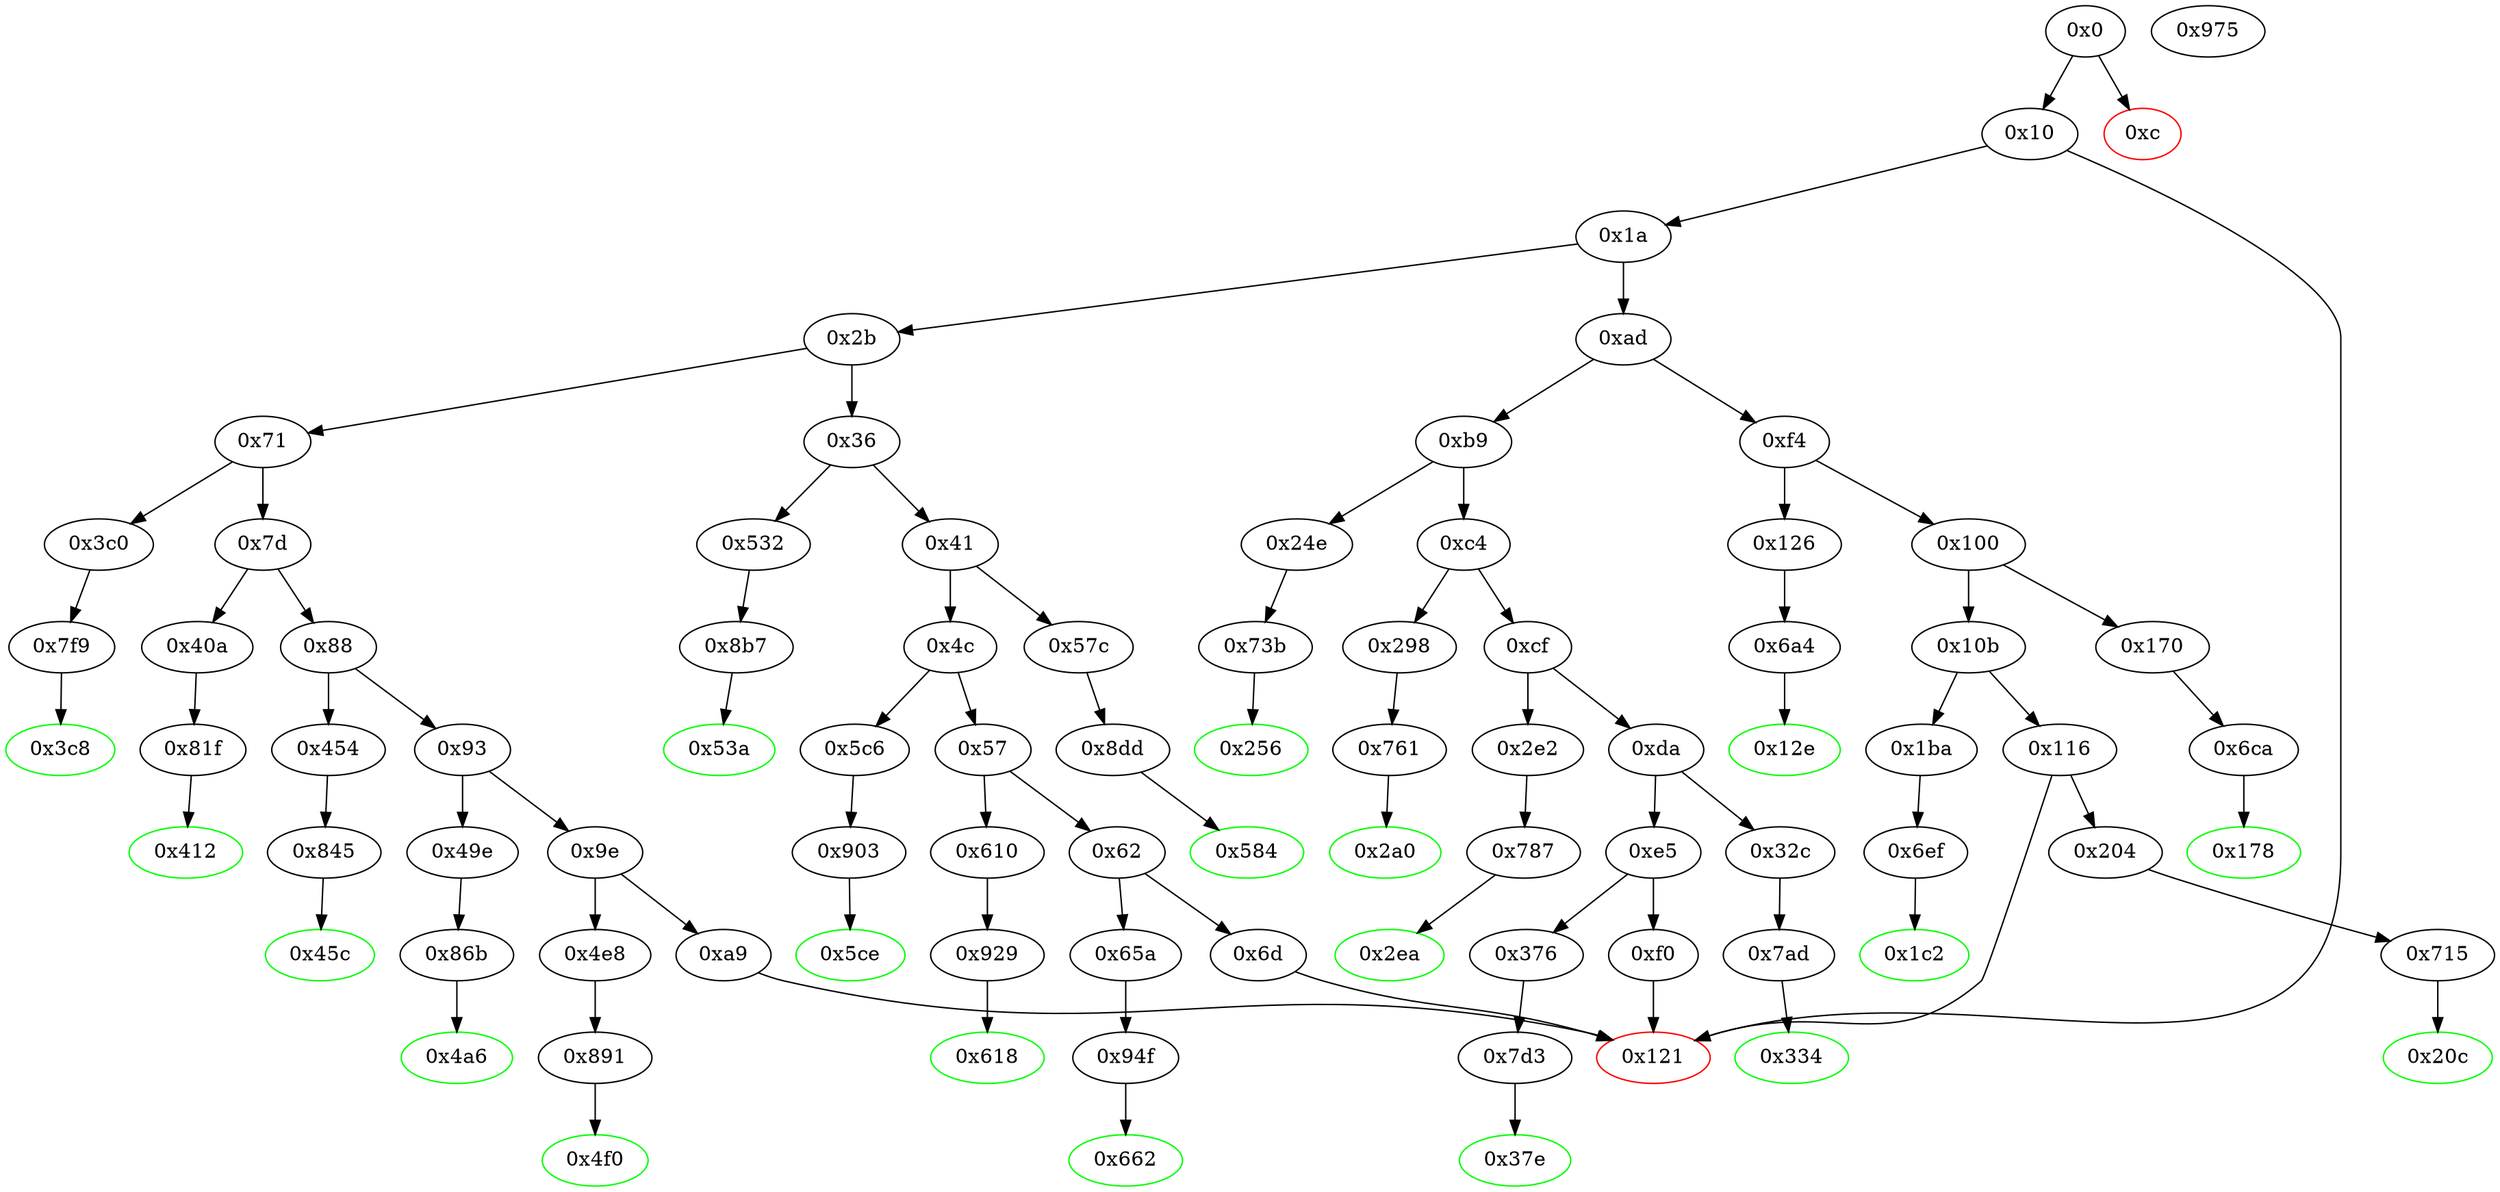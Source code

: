 strict digraph "" {
"0x7f9" [fillcolor=white, id="0x7f9", style=filled, tooltip="Block 0x7f9\n[0x7f9:0x81e]\n---\nPredecessors: [0x3c0]\nSuccessors: [0x3c8]\n---\n0x7f9 JUMPDEST\n0x7fa PUSH1 0x5\n0x7fc PUSH1 0x0\n0x7fe SWAP1\n0x7ff SLOAD\n0x800 SWAP1\n0x801 PUSH2 0x100\n0x804 EXP\n0x805 SWAP1\n0x806 DIV\n0x807 PUSH20 0xffffffffffffffffffffffffffffffffffffffff\n0x81c AND\n0x81d DUP2\n0x81e JUMP\n---\n0x7f9: JUMPDEST \n0x7fa: V402 = 0x5\n0x7fc: V403 = 0x0\n0x7ff: V404 = S[0x5]\n0x801: V405 = 0x100\n0x804: V406 = EXP 0x100 0x0\n0x806: V407 = DIV V404 0x1\n0x807: V408 = 0xffffffffffffffffffffffffffffffffffffffff\n0x81c: V409 = AND 0xffffffffffffffffffffffffffffffffffffffff V407\n0x81e: JUMP 0x3c8\n---\nEntry stack: [V13, 0x3c8]\nStack pops: 1\nStack additions: [S0, V409]\nExit stack: [V13, 0x3c8, V409]\n\nDef sites:\nV13: {0x1a.0x1f}\n0x3c8: {0x3c0.0x3c1}\n"];
"0x45c" [color=green, fillcolor=white, id="0x45c", style=filled, tooltip="Block 0x45c\n[0x45c:0x49d]\n---\nPredecessors: [0x845]\nSuccessors: []\n---\n0x45c JUMPDEST\n0x45d PUSH1 0x40\n0x45f MLOAD\n0x460 DUP1\n0x461 DUP3\n0x462 PUSH20 0xffffffffffffffffffffffffffffffffffffffff\n0x477 AND\n0x478 PUSH20 0xffffffffffffffffffffffffffffffffffffffff\n0x48d AND\n0x48e DUP2\n0x48f MSTORE\n0x490 PUSH1 0x20\n0x492 ADD\n0x493 SWAP2\n0x494 POP\n0x495 POP\n0x496 PUSH1 0x40\n0x498 MLOAD\n0x499 DUP1\n0x49a SWAP2\n0x49b SUB\n0x49c SWAP1\n0x49d RETURN\n---\n0x45c: JUMPDEST \n0x45d: V229 = 0x40\n0x45f: V230 = M[0x40]\n0x462: V231 = 0xffffffffffffffffffffffffffffffffffffffff\n0x477: V232 = AND 0xffffffffffffffffffffffffffffffffffffffff V425\n0x478: V233 = 0xffffffffffffffffffffffffffffffffffffffff\n0x48d: V234 = AND 0xffffffffffffffffffffffffffffffffffffffff V232\n0x48f: M[V230] = V234\n0x490: V235 = 0x20\n0x492: V236 = ADD 0x20 V230\n0x496: V237 = 0x40\n0x498: V238 = M[0x40]\n0x49b: V239 = SUB V236 V238\n0x49d: RETURN V238 V239\n---\nEntry stack: [V13, 0x45c, V425]\nStack pops: 1\nStack additions: []\nExit stack: [V13, 0x45c]\n\nDef sites:\nV13: {0x1a.0x1f}\n0x45c: {0x454.0x455}\nV425: {0x845.0x868}\n"];
"0x5c6" [fillcolor=white, id="0x5c6", style=filled, tooltip="Block 0x5c6\n[0x5c6:0x5cd]\n---\nPredecessors: [0x4c]\nSuccessors: [0x903]\n---\n0x5c6 JUMPDEST\n0x5c7 PUSH2 0x5ce\n0x5ca PUSH2 0x903\n0x5cd JUMP\n---\n0x5c6: JUMPDEST \n0x5c7: V292 = 0x5ce\n0x5ca: V293 = 0x903\n0x5cd: JUMP 0x903\n---\nEntry stack: [V13]\nStack pops: 0\nStack additions: [0x5ce]\nExit stack: [V13, 0x5ce]\n\nDef sites:\nV13: {0x1a.0x1f}\n"];
"0xe5" [fillcolor=white, id="0xe5", style=filled, tooltip="Block 0xe5\n[0xe5:0xef]\n---\nPredecessors: [0xda]\nSuccessors: [0xf0, 0x376]\n---\n0xe5 DUP1\n0xe6 PUSH4 0x73077980\n0xeb EQ\n0xec PUSH2 0x376\n0xef JUMPI\n---\n0xe6: V67 = 0x73077980\n0xeb: V68 = EQ 0x73077980 V13\n0xec: V69 = 0x376\n0xef: JUMPI 0x376 V68\n---\nEntry stack: [V13]\nStack pops: 1\nStack additions: [S0]\nExit stack: [V13]\n\nDef sites:\nV13: {0x1a.0x1f}\n"];
"0x618" [color=green, fillcolor=white, id="0x618", style=filled, tooltip="Block 0x618\n[0x618:0x659]\n---\nPredecessors: [0x929]\nSuccessors: []\n---\n0x618 JUMPDEST\n0x619 PUSH1 0x40\n0x61b MLOAD\n0x61c DUP1\n0x61d DUP3\n0x61e PUSH20 0xffffffffffffffffffffffffffffffffffffffff\n0x633 AND\n0x634 PUSH20 0xffffffffffffffffffffffffffffffffffffffff\n0x649 AND\n0x64a DUP2\n0x64b MSTORE\n0x64c PUSH1 0x20\n0x64e ADD\n0x64f SWAP2\n0x650 POP\n0x651 POP\n0x652 PUSH1 0x40\n0x654 MLOAD\n0x655 DUP1\n0x656 SWAP2\n0x657 SUB\n0x658 SWAP1\n0x659 RETURN\n---\n0x618: JUMPDEST \n0x619: V307 = 0x40\n0x61b: V308 = M[0x40]\n0x61e: V309 = 0xffffffffffffffffffffffffffffffffffffffff\n0x633: V310 = AND 0xffffffffffffffffffffffffffffffffffffffff V473\n0x634: V311 = 0xffffffffffffffffffffffffffffffffffffffff\n0x649: V312 = AND 0xffffffffffffffffffffffffffffffffffffffff V310\n0x64b: M[V308] = V312\n0x64c: V313 = 0x20\n0x64e: V314 = ADD 0x20 V308\n0x652: V315 = 0x40\n0x654: V316 = M[0x40]\n0x657: V317 = SUB V314 V316\n0x659: RETURN V316 V317\n---\nEntry stack: [V13, 0x618, V473]\nStack pops: 1\nStack additions: []\nExit stack: [V13, 0x618]\n\nDef sites:\nV13: {0x1a.0x1f}\n0x618: {0x610.0x611}\nV473: {0x929.0x94c}\n"];
"0x2a0" [color=green, fillcolor=white, id="0x2a0", style=filled, tooltip="Block 0x2a0\n[0x2a0:0x2e1]\n---\nPredecessors: [0x761]\nSuccessors: []\n---\n0x2a0 JUMPDEST\n0x2a1 PUSH1 0x40\n0x2a3 MLOAD\n0x2a4 DUP1\n0x2a5 DUP3\n0x2a6 PUSH20 0xffffffffffffffffffffffffffffffffffffffff\n0x2bb AND\n0x2bc PUSH20 0xffffffffffffffffffffffffffffffffffffffff\n0x2d1 AND\n0x2d2 DUP2\n0x2d3 MSTORE\n0x2d4 PUSH1 0x20\n0x2d6 ADD\n0x2d7 SWAP2\n0x2d8 POP\n0x2d9 POP\n0x2da PUSH1 0x40\n0x2dc MLOAD\n0x2dd DUP1\n0x2de SWAP2\n0x2df SUB\n0x2e0 SWAP1\n0x2e1 RETURN\n---\n0x2a0: JUMPDEST \n0x2a1: V151 = 0x40\n0x2a3: V152 = M[0x40]\n0x2a6: V153 = 0xffffffffffffffffffffffffffffffffffffffff\n0x2bb: V154 = AND 0xffffffffffffffffffffffffffffffffffffffff V377\n0x2bc: V155 = 0xffffffffffffffffffffffffffffffffffffffff\n0x2d1: V156 = AND 0xffffffffffffffffffffffffffffffffffffffff V154\n0x2d3: M[V152] = V156\n0x2d4: V157 = 0x20\n0x2d6: V158 = ADD 0x20 V152\n0x2da: V159 = 0x40\n0x2dc: V160 = M[0x40]\n0x2df: V161 = SUB V158 V160\n0x2e1: RETURN V160 V161\n---\nEntry stack: [V13, 0x2a0, V377]\nStack pops: 1\nStack additions: []\nExit stack: [V13, 0x2a0]\n\nDef sites:\nV13: {0x1a.0x1f}\n0x2a0: {0x298.0x299}\nV377: {0x761.0x784}\n"];
"0x9e" [fillcolor=white, id="0x9e", style=filled, tooltip="Block 0x9e\n[0x9e:0xa8]\n---\nPredecessors: [0x93]\nSuccessors: [0xa9, 0x4e8]\n---\n0x9e DUP1\n0x9f PUSH4 0xac92d52b\n0xa4 EQ\n0xa5 PUSH2 0x4e8\n0xa8 JUMPI\n---\n0x9f: V48 = 0xac92d52b\n0xa4: V49 = EQ 0xac92d52b V13\n0xa5: V50 = 0x4e8\n0xa8: JUMPI 0x4e8 V49\n---\nEntry stack: [V13]\nStack pops: 1\nStack additions: [S0]\nExit stack: [V13]\n\nDef sites:\nV13: {0x1a.0x1f}\n"];
"0x1c2" [color=green, fillcolor=white, id="0x1c2", style=filled, tooltip="Block 0x1c2\n[0x1c2:0x203]\n---\nPredecessors: [0x6ef]\nSuccessors: []\n---\n0x1c2 JUMPDEST\n0x1c3 PUSH1 0x40\n0x1c5 MLOAD\n0x1c6 DUP1\n0x1c7 DUP3\n0x1c8 PUSH20 0xffffffffffffffffffffffffffffffffffffffff\n0x1dd AND\n0x1de PUSH20 0xffffffffffffffffffffffffffffffffffffffff\n0x1f3 AND\n0x1f4 DUP2\n0x1f5 MSTORE\n0x1f6 PUSH1 0x20\n0x1f8 ADD\n0x1f9 SWAP2\n0x1fa POP\n0x1fb POP\n0x1fc PUSH1 0x40\n0x1fe MLOAD\n0x1ff DUP1\n0x200 SWAP2\n0x201 SUB\n0x202 SWAP1\n0x203 RETURN\n---\n0x1c2: JUMPDEST \n0x1c3: V112 = 0x40\n0x1c5: V113 = M[0x40]\n0x1c8: V114 = 0xffffffffffffffffffffffffffffffffffffffff\n0x1dd: V115 = AND 0xffffffffffffffffffffffffffffffffffffffff V353\n0x1de: V116 = 0xffffffffffffffffffffffffffffffffffffffff\n0x1f3: V117 = AND 0xffffffffffffffffffffffffffffffffffffffff V115\n0x1f5: M[V113] = V117\n0x1f6: V118 = 0x20\n0x1f8: V119 = ADD 0x20 V113\n0x1fc: V120 = 0x40\n0x1fe: V121 = M[0x40]\n0x201: V122 = SUB V119 V121\n0x203: RETURN V121 V122\n---\nEntry stack: [V13, 0x1c2, V353]\nStack pops: 1\nStack additions: []\nExit stack: [V13, 0x1c2]\n\nDef sites:\nV13: {0x1a.0x1f}\n0x1c2: {0x1ba.0x1bb}\nV353: {0x6ef.0x712}\n"];
"0x715" [fillcolor=white, id="0x715", style=filled, tooltip="Block 0x715\n[0x715:0x73a]\n---\nPredecessors: [0x204]\nSuccessors: [0x20c]\n---\n0x715 JUMPDEST\n0x716 PUSH1 0x2\n0x718 PUSH1 0x0\n0x71a SWAP1\n0x71b SLOAD\n0x71c SWAP1\n0x71d PUSH2 0x100\n0x720 EXP\n0x721 SWAP1\n0x722 DIV\n0x723 PUSH20 0xffffffffffffffffffffffffffffffffffffffff\n0x738 AND\n0x739 DUP2\n0x73a JUMP\n---\n0x715: JUMPDEST \n0x716: V354 = 0x2\n0x718: V355 = 0x0\n0x71b: V356 = S[0x2]\n0x71d: V357 = 0x100\n0x720: V358 = EXP 0x100 0x0\n0x722: V359 = DIV V356 0x1\n0x723: V360 = 0xffffffffffffffffffffffffffffffffffffffff\n0x738: V361 = AND 0xffffffffffffffffffffffffffffffffffffffff V359\n0x73a: JUMP 0x20c\n---\nEntry stack: [V13, 0x20c]\nStack pops: 1\nStack additions: [S0, V361]\nExit stack: [V13, 0x20c, V361]\n\nDef sites:\nV13: {0x1a.0x1f}\n0x20c: {0x204.0x205}\n"];
"0x73b" [fillcolor=white, id="0x73b", style=filled, tooltip="Block 0x73b\n[0x73b:0x760]\n---\nPredecessors: [0x24e]\nSuccessors: [0x256]\n---\n0x73b JUMPDEST\n0x73c PUSH1 0x1\n0x73e PUSH1 0x0\n0x740 SWAP1\n0x741 SLOAD\n0x742 SWAP1\n0x743 PUSH2 0x100\n0x746 EXP\n0x747 SWAP1\n0x748 DIV\n0x749 PUSH20 0xffffffffffffffffffffffffffffffffffffffff\n0x75e AND\n0x75f DUP2\n0x760 JUMP\n---\n0x73b: JUMPDEST \n0x73c: V362 = 0x1\n0x73e: V363 = 0x0\n0x741: V364 = S[0x1]\n0x743: V365 = 0x100\n0x746: V366 = EXP 0x100 0x0\n0x748: V367 = DIV V364 0x1\n0x749: V368 = 0xffffffffffffffffffffffffffffffffffffffff\n0x75e: V369 = AND 0xffffffffffffffffffffffffffffffffffffffff V367\n0x760: JUMP 0x256\n---\nEntry stack: [V13, 0x256]\nStack pops: 1\nStack additions: [S0, V369]\nExit stack: [V13, 0x256, V369]\n\nDef sites:\nV13: {0x1a.0x1f}\n0x256: {0x24e.0x24f}\n"];
"0x12e" [color=green, fillcolor=white, id="0x12e", style=filled, tooltip="Block 0x12e\n[0x12e:0x16f]\n---\nPredecessors: [0x6a4]\nSuccessors: []\n---\n0x12e JUMPDEST\n0x12f PUSH1 0x40\n0x131 MLOAD\n0x132 DUP1\n0x133 DUP3\n0x134 PUSH20 0xffffffffffffffffffffffffffffffffffffffff\n0x149 AND\n0x14a PUSH20 0xffffffffffffffffffffffffffffffffffffffff\n0x15f AND\n0x160 DUP2\n0x161 MSTORE\n0x162 PUSH1 0x20\n0x164 ADD\n0x165 SWAP2\n0x166 POP\n0x167 POP\n0x168 PUSH1 0x40\n0x16a MLOAD\n0x16b DUP1\n0x16c SWAP2\n0x16d SUB\n0x16e SWAP1\n0x16f RETURN\n---\n0x12e: JUMPDEST \n0x12f: V86 = 0x40\n0x131: V87 = M[0x40]\n0x134: V88 = 0xffffffffffffffffffffffffffffffffffffffff\n0x149: V89 = AND 0xffffffffffffffffffffffffffffffffffffffff V338\n0x14a: V90 = 0xffffffffffffffffffffffffffffffffffffffff\n0x15f: V91 = AND 0xffffffffffffffffffffffffffffffffffffffff V89\n0x161: M[V87] = V91\n0x162: V92 = 0x20\n0x164: V93 = ADD 0x20 V87\n0x168: V94 = 0x40\n0x16a: V95 = M[0x40]\n0x16d: V96 = SUB V93 V95\n0x16f: RETURN V95 V96\n---\nEntry stack: [V13, 0x12e, V338]\nStack pops: 1\nStack additions: []\nExit stack: [V13, 0x12e]\n\nDef sites:\nV13: {0x1a.0x1f}\n0x12e: {0x126.0x127}\nV338: {0x6a4.0x6c7}\n"];
"0x41" [fillcolor=white, id="0x41", style=filled, tooltip="Block 0x41\n[0x41:0x4b]\n---\nPredecessors: [0x36]\nSuccessors: [0x4c, 0x57c]\n---\n0x41 DUP1\n0x42 PUSH4 0xbd020fbc\n0x47 EQ\n0x48 PUSH2 0x57c\n0x4b JUMPI\n---\n0x42: V23 = 0xbd020fbc\n0x47: V24 = EQ 0xbd020fbc V13\n0x48: V25 = 0x57c\n0x4b: JUMPI 0x57c V24\n---\nEntry stack: [V13]\nStack pops: 1\nStack additions: [S0]\nExit stack: [V13]\n\nDef sites:\nV13: {0x1a.0x1f}\n"];
"0x903" [fillcolor=white, id="0x903", style=filled, tooltip="Block 0x903\n[0x903:0x928]\n---\nPredecessors: [0x5c6]\nSuccessors: [0x5ce]\n---\n0x903 JUMPDEST\n0x904 PUSH1 0xa\n0x906 PUSH1 0x0\n0x908 SWAP1\n0x909 SLOAD\n0x90a SWAP1\n0x90b PUSH2 0x100\n0x90e EXP\n0x90f SWAP1\n0x910 DIV\n0x911 PUSH20 0xffffffffffffffffffffffffffffffffffffffff\n0x926 AND\n0x927 DUP2\n0x928 JUMP\n---\n0x903: JUMPDEST \n0x904: V458 = 0xa\n0x906: V459 = 0x0\n0x909: V460 = S[0xa]\n0x90b: V461 = 0x100\n0x90e: V462 = EXP 0x100 0x0\n0x910: V463 = DIV V460 0x1\n0x911: V464 = 0xffffffffffffffffffffffffffffffffffffffff\n0x926: V465 = AND 0xffffffffffffffffffffffffffffffffffffffff V463\n0x928: JUMP 0x5ce\n---\nEntry stack: [V13, 0x5ce]\nStack pops: 1\nStack additions: [S0, V465]\nExit stack: [V13, 0x5ce, V465]\n\nDef sites:\nV13: {0x1a.0x1f}\n0x5ce: {0x5c6.0x5c7}\n"];
"0x126" [fillcolor=white, id="0x126", style=filled, tooltip="Block 0x126\n[0x126:0x12d]\n---\nPredecessors: [0xf4]\nSuccessors: [0x6a4]\n---\n0x126 JUMPDEST\n0x127 PUSH2 0x12e\n0x12a PUSH2 0x6a4\n0x12d JUMP\n---\n0x126: JUMPDEST \n0x127: V84 = 0x12e\n0x12a: V85 = 0x6a4\n0x12d: JUMP 0x6a4\n---\nEntry stack: [V13]\nStack pops: 0\nStack additions: [0x12e]\nExit stack: [V13, 0x12e]\n\nDef sites:\nV13: {0x1a.0x1f}\n"];
"0x2b" [fillcolor=white, id="0x2b", style=filled, tooltip="Block 0x2b\n[0x2b:0x35]\n---\nPredecessors: [0x1a]\nSuccessors: [0x36, 0x71]\n---\n0x2b DUP1\n0x2c PUSH4 0xb29ced06\n0x31 GT\n0x32 PUSH2 0x71\n0x35 JUMPI\n---\n0x2c: V17 = 0xb29ced06\n0x31: V18 = GT 0xb29ced06 V13\n0x32: V19 = 0x71\n0x35: JUMPI 0x71 V18\n---\nEntry stack: [V13]\nStack pops: 1\nStack additions: [S0]\nExit stack: [V13]\n\nDef sites:\nV13: {0x1a.0x1f}\n"];
"0x1a" [fillcolor=white, id="0x1a", style=filled, tooltip="Block 0x1a\n[0x1a:0x2a]\n---\nPredecessors: [0x10]\nSuccessors: [0x2b, 0xad]\n---\n0x1a PUSH1 0x0\n0x1c CALLDATALOAD\n0x1d PUSH1 0xe0\n0x1f SHR\n0x20 DUP1\n0x21 PUSH4 0x744d2712\n0x26 GT\n0x27 PUSH2 0xad\n0x2a JUMPI\n---\n0x1a: V10 = 0x0\n0x1c: V11 = CALLDATALOAD 0x0\n0x1d: V12 = 0xe0\n0x1f: V13 = SHR 0xe0 V11\n0x21: V14 = 0x744d2712\n0x26: V15 = GT 0x744d2712 V13\n0x27: V16 = 0xad\n0x2a: JUMPI 0xad V15\n---\nEntry stack: []\nStack pops: 0\nStack additions: [V13]\nExit stack: [V13]\n\nDef sites:\n"];
"0x1ba" [fillcolor=white, id="0x1ba", style=filled, tooltip="Block 0x1ba\n[0x1ba:0x1c1]\n---\nPredecessors: [0x10b]\nSuccessors: [0x6ef]\n---\n0x1ba JUMPDEST\n0x1bb PUSH2 0x1c2\n0x1be PUSH2 0x6ef\n0x1c1 JUMP\n---\n0x1ba: JUMPDEST \n0x1bb: V110 = 0x1c2\n0x1be: V111 = 0x6ef\n0x1c1: JUMP 0x6ef\n---\nEntry stack: [V13]\nStack pops: 0\nStack additions: [0x1c2]\nExit stack: [V13, 0x1c2]\n\nDef sites:\nV13: {0x1a.0x1f}\n"];
"0x610" [fillcolor=white, id="0x610", style=filled, tooltip="Block 0x610\n[0x610:0x617]\n---\nPredecessors: [0x57]\nSuccessors: [0x929]\n---\n0x610 JUMPDEST\n0x611 PUSH2 0x618\n0x614 PUSH2 0x929\n0x617 JUMP\n---\n0x610: JUMPDEST \n0x611: V305 = 0x618\n0x614: V306 = 0x929\n0x617: JUMP 0x929\n---\nEntry stack: [V13]\nStack pops: 0\nStack additions: [0x618]\nExit stack: [V13, 0x618]\n\nDef sites:\nV13: {0x1a.0x1f}\n"];
"0x24e" [fillcolor=white, id="0x24e", style=filled, tooltip="Block 0x24e\n[0x24e:0x255]\n---\nPredecessors: [0xb9]\nSuccessors: [0x73b]\n---\n0x24e JUMPDEST\n0x24f PUSH2 0x256\n0x252 PUSH2 0x73b\n0x255 JUMP\n---\n0x24e: JUMPDEST \n0x24f: V136 = 0x256\n0x252: V137 = 0x73b\n0x255: JUMP 0x73b\n---\nEntry stack: [V13]\nStack pops: 0\nStack additions: [0x256]\nExit stack: [V13, 0x256]\n\nDef sites:\nV13: {0x1a.0x1f}\n"];
"0x7ad" [fillcolor=white, id="0x7ad", style=filled, tooltip="Block 0x7ad\n[0x7ad:0x7d2]\n---\nPredecessors: [0x32c]\nSuccessors: [0x334]\n---\n0x7ad JUMPDEST\n0x7ae PUSH1 0x3\n0x7b0 PUSH1 0x0\n0x7b2 SWAP1\n0x7b3 SLOAD\n0x7b4 SWAP1\n0x7b5 PUSH2 0x100\n0x7b8 EXP\n0x7b9 SWAP1\n0x7ba DIV\n0x7bb PUSH20 0xffffffffffffffffffffffffffffffffffffffff\n0x7d0 AND\n0x7d1 DUP2\n0x7d2 JUMP\n---\n0x7ad: JUMPDEST \n0x7ae: V386 = 0x3\n0x7b0: V387 = 0x0\n0x7b3: V388 = S[0x3]\n0x7b5: V389 = 0x100\n0x7b8: V390 = EXP 0x100 0x0\n0x7ba: V391 = DIV V388 0x1\n0x7bb: V392 = 0xffffffffffffffffffffffffffffffffffffffff\n0x7d0: V393 = AND 0xffffffffffffffffffffffffffffffffffffffff V391\n0x7d2: JUMP 0x334\n---\nEntry stack: [V13, 0x334]\nStack pops: 1\nStack additions: [S0, V393]\nExit stack: [V13, 0x334, V393]\n\nDef sites:\nV13: {0x1a.0x1f}\n0x334: {0x32c.0x32d}\n"];
"0x975" [fillcolor=white, id="0x975", style=filled, tooltip="Block 0x975\n[0x975:0x9a9]\n---\nPredecessors: []\nSuccessors: []\n---\n0x975 INVALID\n0x976 LOG2\n0x977 PUSH6 0x627a7a723158\n0x97e SHA3\n0x97f MISSING 0x28\n0x980 MISSING 0x46\n0x981 REVERT\n0x982 DUP10\n0x983 LOG2\n0x984 PC\n0x985 SELFDESTRUCT\n0x986 MISSING 0xa6\n0x987 PUSH28 0x2f2a6a83c678401f25bf7ba3eb2c9a8786bf0037c6353e64736f6c63\n0x9a4 NUMBER\n0x9a5 STOP\n0x9a6 SDIV\n0x9a7 LT\n0x9a8 STOP\n0x9a9 ORIGIN\n---\n0x975: INVALID \n0x976: LOG S0 S1 S2 S3\n0x977: V482 = 0x627a7a723158\n0x97e: V483 = SHA3 0x627a7a723158 S4\n0x97f: MISSING 0x28\n0x980: MISSING 0x46\n0x981: REVERT S0 S1\n0x983: LOG S9 S0 S1 S2\n0x984: V484 = PC\n0x985: SELFDESTRUCT V484\n0x986: MISSING 0xa6\n0x987: V485 = 0x2f2a6a83c678401f25bf7ba3eb2c9a8786bf0037c6353e64736f6c63\n0x9a4: V486 = NUMBER\n0x9a5: STOP \n0x9a6: V487 = SDIV S0 S1\n0x9a7: V488 = LT V487 S2\n0x9a8: STOP \n0x9a9: V489 = ORIGIN\n---\nEntry stack: []\nStack pops: 0\nStack additions: [V483, S3, S4, S5, S6, S7, S8, S9, V486, 0x2f2a6a83c678401f25bf7ba3eb2c9a8786bf0037c6353e64736f6c63, V488, V489]\nExit stack: []\n\nDef sites:\n"];
"0x116" [fillcolor=white, id="0x116", style=filled, tooltip="Block 0x116\n[0x116:0x120]\n---\nPredecessors: [0x10b]\nSuccessors: [0x121, 0x204]\n---\n0x116 DUP1\n0x117 PUSH4 0x515cb0e1\n0x11c EQ\n0x11d PUSH2 0x204\n0x120 JUMPI\n---\n0x117: V80 = 0x515cb0e1\n0x11c: V81 = EQ 0x515cb0e1 V13\n0x11d: V82 = 0x204\n0x120: JUMPI 0x204 V81\n---\nEntry stack: [V13]\nStack pops: 1\nStack additions: [S0]\nExit stack: [V13]\n\nDef sites:\nV13: {0x1a.0x1f}\n"];
"0x454" [fillcolor=white, id="0x454", style=filled, tooltip="Block 0x454\n[0x454:0x45b]\n---\nPredecessors: [0x88]\nSuccessors: [0x845]\n---\n0x454 JUMPDEST\n0x455 PUSH2 0x45c\n0x458 PUSH2 0x845\n0x45b JUMP\n---\n0x454: JUMPDEST \n0x455: V227 = 0x45c\n0x458: V228 = 0x845\n0x45b: JUMP 0x845\n---\nEntry stack: [V13]\nStack pops: 0\nStack additions: [0x45c]\nExit stack: [V13, 0x45c]\n\nDef sites:\nV13: {0x1a.0x1f}\n"];
"0x6ef" [fillcolor=white, id="0x6ef", style=filled, tooltip="Block 0x6ef\n[0x6ef:0x714]\n---\nPredecessors: [0x1ba]\nSuccessors: [0x1c2]\n---\n0x6ef JUMPDEST\n0x6f0 PUSH1 0xe\n0x6f2 PUSH1 0x0\n0x6f4 SWAP1\n0x6f5 SLOAD\n0x6f6 SWAP1\n0x6f7 PUSH2 0x100\n0x6fa EXP\n0x6fb SWAP1\n0x6fc DIV\n0x6fd PUSH20 0xffffffffffffffffffffffffffffffffffffffff\n0x712 AND\n0x713 DUP2\n0x714 JUMP\n---\n0x6ef: JUMPDEST \n0x6f0: V346 = 0xe\n0x6f2: V347 = 0x0\n0x6f5: V348 = S[0xe]\n0x6f7: V349 = 0x100\n0x6fa: V350 = EXP 0x100 0x0\n0x6fc: V351 = DIV V348 0x1\n0x6fd: V352 = 0xffffffffffffffffffffffffffffffffffffffff\n0x712: V353 = AND 0xffffffffffffffffffffffffffffffffffffffff V351\n0x714: JUMP 0x1c2\n---\nEntry stack: [V13, 0x1c2]\nStack pops: 1\nStack additions: [S0, V353]\nExit stack: [V13, 0x1c2, V353]\n\nDef sites:\nV13: {0x1a.0x1f}\n0x1c2: {0x1ba.0x1bb}\n"];
"0x2ea" [color=green, fillcolor=white, id="0x2ea", style=filled, tooltip="Block 0x2ea\n[0x2ea:0x32b]\n---\nPredecessors: [0x787]\nSuccessors: []\n---\n0x2ea JUMPDEST\n0x2eb PUSH1 0x40\n0x2ed MLOAD\n0x2ee DUP1\n0x2ef DUP3\n0x2f0 PUSH20 0xffffffffffffffffffffffffffffffffffffffff\n0x305 AND\n0x306 PUSH20 0xffffffffffffffffffffffffffffffffffffffff\n0x31b AND\n0x31c DUP2\n0x31d MSTORE\n0x31e PUSH1 0x20\n0x320 ADD\n0x321 SWAP2\n0x322 POP\n0x323 POP\n0x324 PUSH1 0x40\n0x326 MLOAD\n0x327 DUP1\n0x328 SWAP2\n0x329 SUB\n0x32a SWAP1\n0x32b RETURN\n---\n0x2ea: JUMPDEST \n0x2eb: V164 = 0x40\n0x2ed: V165 = M[0x40]\n0x2f0: V166 = 0xffffffffffffffffffffffffffffffffffffffff\n0x305: V167 = AND 0xffffffffffffffffffffffffffffffffffffffff V385\n0x306: V168 = 0xffffffffffffffffffffffffffffffffffffffff\n0x31b: V169 = AND 0xffffffffffffffffffffffffffffffffffffffff V167\n0x31d: M[V165] = V169\n0x31e: V170 = 0x20\n0x320: V171 = ADD 0x20 V165\n0x324: V172 = 0x40\n0x326: V173 = M[0x40]\n0x329: V174 = SUB V171 V173\n0x32b: RETURN V173 V174\n---\nEntry stack: [V13, 0x2ea, V385]\nStack pops: 1\nStack additions: []\nExit stack: [V13, 0x2ea]\n\nDef sites:\nV13: {0x1a.0x1f}\n0x2ea: {0x2e2.0x2e3}\nV385: {0x787.0x7aa}\n"];
"0x100" [fillcolor=white, id="0x100", style=filled, tooltip="Block 0x100\n[0x100:0x10a]\n---\nPredecessors: [0xf4]\nSuccessors: [0x10b, 0x170]\n---\n0x100 DUP1\n0x101 PUSH4 0x3f6dc33b\n0x106 EQ\n0x107 PUSH2 0x170\n0x10a JUMPI\n---\n0x101: V74 = 0x3f6dc33b\n0x106: V75 = EQ 0x3f6dc33b V13\n0x107: V76 = 0x170\n0x10a: JUMPI 0x170 V75\n---\nEntry stack: [V13]\nStack pops: 1\nStack additions: [S0]\nExit stack: [V13]\n\nDef sites:\nV13: {0x1a.0x1f}\n"];
"0x37e" [color=green, fillcolor=white, id="0x37e", style=filled, tooltip="Block 0x37e\n[0x37e:0x3bf]\n---\nPredecessors: [0x7d3]\nSuccessors: []\n---\n0x37e JUMPDEST\n0x37f PUSH1 0x40\n0x381 MLOAD\n0x382 DUP1\n0x383 DUP3\n0x384 PUSH20 0xffffffffffffffffffffffffffffffffffffffff\n0x399 AND\n0x39a PUSH20 0xffffffffffffffffffffffffffffffffffffffff\n0x3af AND\n0x3b0 DUP2\n0x3b1 MSTORE\n0x3b2 PUSH1 0x20\n0x3b4 ADD\n0x3b5 SWAP2\n0x3b6 POP\n0x3b7 POP\n0x3b8 PUSH1 0x40\n0x3ba MLOAD\n0x3bb DUP1\n0x3bc SWAP2\n0x3bd SUB\n0x3be SWAP1\n0x3bf RETURN\n---\n0x37e: JUMPDEST \n0x37f: V190 = 0x40\n0x381: V191 = M[0x40]\n0x384: V192 = 0xffffffffffffffffffffffffffffffffffffffff\n0x399: V193 = AND 0xffffffffffffffffffffffffffffffffffffffff V401\n0x39a: V194 = 0xffffffffffffffffffffffffffffffffffffffff\n0x3af: V195 = AND 0xffffffffffffffffffffffffffffffffffffffff V193\n0x3b1: M[V191] = V195\n0x3b2: V196 = 0x20\n0x3b4: V197 = ADD 0x20 V191\n0x3b8: V198 = 0x40\n0x3ba: V199 = M[0x40]\n0x3bd: V200 = SUB V197 V199\n0x3bf: RETURN V199 V200\n---\nEntry stack: [V13, 0x37e, V401]\nStack pops: 1\nStack additions: []\nExit stack: [V13, 0x37e]\n\nDef sites:\nV13: {0x1a.0x1f}\n0x37e: {0x376.0x377}\nV401: {0x7d3.0x7f6}\n"];
"0x88" [fillcolor=white, id="0x88", style=filled, tooltip="Block 0x88\n[0x88:0x92]\n---\nPredecessors: [0x7d]\nSuccessors: [0x93, 0x454]\n---\n0x88 DUP1\n0x89 PUSH4 0x8ec9f15f\n0x8e EQ\n0x8f PUSH2 0x454\n0x92 JUMPI\n---\n0x89: V42 = 0x8ec9f15f\n0x8e: V43 = EQ 0x8ec9f15f V13\n0x8f: V44 = 0x454\n0x92: JUMPI 0x454 V43\n---\nEntry stack: [V13]\nStack pops: 1\nStack additions: [S0]\nExit stack: [V13]\n\nDef sites:\nV13: {0x1a.0x1f}\n"];
"0x8b7" [fillcolor=white, id="0x8b7", style=filled, tooltip="Block 0x8b7\n[0x8b7:0x8dc]\n---\nPredecessors: [0x532]\nSuccessors: [0x53a]\n---\n0x8b7 JUMPDEST\n0x8b8 PUSH1 0x7\n0x8ba PUSH1 0x0\n0x8bc SWAP1\n0x8bd SLOAD\n0x8be SWAP1\n0x8bf PUSH2 0x100\n0x8c2 EXP\n0x8c3 SWAP1\n0x8c4 DIV\n0x8c5 PUSH20 0xffffffffffffffffffffffffffffffffffffffff\n0x8da AND\n0x8db DUP2\n0x8dc JUMP\n---\n0x8b7: JUMPDEST \n0x8b8: V442 = 0x7\n0x8ba: V443 = 0x0\n0x8bd: V444 = S[0x7]\n0x8bf: V445 = 0x100\n0x8c2: V446 = EXP 0x100 0x0\n0x8c4: V447 = DIV V444 0x1\n0x8c5: V448 = 0xffffffffffffffffffffffffffffffffffffffff\n0x8da: V449 = AND 0xffffffffffffffffffffffffffffffffffffffff V447\n0x8dc: JUMP 0x53a\n---\nEntry stack: [V13, 0x53a]\nStack pops: 1\nStack additions: [S0, V449]\nExit stack: [V13, 0x53a, V449]\n\nDef sites:\nV13: {0x1a.0x1f}\n0x53a: {0x532.0x533}\n"];
"0x6d" [fillcolor=white, id="0x6d", style=filled, tooltip="Block 0x6d\n[0x6d:0x70]\n---\nPredecessors: [0x62]\nSuccessors: [0x121]\n---\n0x6d PUSH2 0x121\n0x70 JUMP\n---\n0x6d: V35 = 0x121\n0x70: JUMP 0x121\n---\nEntry stack: [V13]\nStack pops: 0\nStack additions: []\nExit stack: [V13]\n\nDef sites:\nV13: {0x1a.0x1f}\n"];
"0x170" [fillcolor=white, id="0x170", style=filled, tooltip="Block 0x170\n[0x170:0x177]\n---\nPredecessors: [0x100]\nSuccessors: [0x6ca]\n---\n0x170 JUMPDEST\n0x171 PUSH2 0x178\n0x174 PUSH2 0x6ca\n0x177 JUMP\n---\n0x170: JUMPDEST \n0x171: V97 = 0x178\n0x174: V98 = 0x6ca\n0x177: JUMP 0x6ca\n---\nEntry stack: [V13]\nStack pops: 0\nStack additions: [0x178]\nExit stack: [V13, 0x178]\n\nDef sites:\nV13: {0x1a.0x1f}\n"];
"0x662" [color=green, fillcolor=white, id="0x662", style=filled, tooltip="Block 0x662\n[0x662:0x6a3]\n---\nPredecessors: [0x94f]\nSuccessors: []\n---\n0x662 JUMPDEST\n0x663 PUSH1 0x40\n0x665 MLOAD\n0x666 DUP1\n0x667 DUP3\n0x668 PUSH20 0xffffffffffffffffffffffffffffffffffffffff\n0x67d AND\n0x67e PUSH20 0xffffffffffffffffffffffffffffffffffffffff\n0x693 AND\n0x694 DUP2\n0x695 MSTORE\n0x696 PUSH1 0x20\n0x698 ADD\n0x699 SWAP2\n0x69a POP\n0x69b POP\n0x69c PUSH1 0x40\n0x69e MLOAD\n0x69f DUP1\n0x6a0 SWAP2\n0x6a1 SUB\n0x6a2 SWAP1\n0x6a3 RETURN\n---\n0x662: JUMPDEST \n0x663: V320 = 0x40\n0x665: V321 = M[0x40]\n0x668: V322 = 0xffffffffffffffffffffffffffffffffffffffff\n0x67d: V323 = AND 0xffffffffffffffffffffffffffffffffffffffff V481\n0x67e: V324 = 0xffffffffffffffffffffffffffffffffffffffff\n0x693: V325 = AND 0xffffffffffffffffffffffffffffffffffffffff V323\n0x695: M[V321] = V325\n0x696: V326 = 0x20\n0x698: V327 = ADD 0x20 V321\n0x69c: V328 = 0x40\n0x69e: V329 = M[0x40]\n0x6a1: V330 = SUB V327 V329\n0x6a3: RETURN V329 V330\n---\nEntry stack: [V13, 0x662, V481]\nStack pops: 1\nStack additions: []\nExit stack: [V13, 0x662]\n\nDef sites:\nV13: {0x1a.0x1f}\n0x662: {0x65a.0x65b}\nV481: {0x94f.0x972}\n"];
"0x40a" [fillcolor=white, id="0x40a", style=filled, tooltip="Block 0x40a\n[0x40a:0x411]\n---\nPredecessors: [0x7d]\nSuccessors: [0x81f]\n---\n0x40a JUMPDEST\n0x40b PUSH2 0x412\n0x40e PUSH2 0x81f\n0x411 JUMP\n---\n0x40a: JUMPDEST \n0x40b: V214 = 0x412\n0x40e: V215 = 0x81f\n0x411: JUMP 0x81f\n---\nEntry stack: [V13]\nStack pops: 0\nStack additions: [0x412]\nExit stack: [V13, 0x412]\n\nDef sites:\nV13: {0x1a.0x1f}\n"];
"0x6ca" [fillcolor=white, id="0x6ca", style=filled, tooltip="Block 0x6ca\n[0x6ca:0x6ee]\n---\nPredecessors: [0x170]\nSuccessors: [0x178]\n---\n0x6ca JUMPDEST\n0x6cb PUSH1 0x0\n0x6cd DUP1\n0x6ce SWAP1\n0x6cf SLOAD\n0x6d0 SWAP1\n0x6d1 PUSH2 0x100\n0x6d4 EXP\n0x6d5 SWAP1\n0x6d6 DIV\n0x6d7 PUSH20 0xffffffffffffffffffffffffffffffffffffffff\n0x6ec AND\n0x6ed DUP2\n0x6ee JUMP\n---\n0x6ca: JUMPDEST \n0x6cb: V339 = 0x0\n0x6cf: V340 = S[0x0]\n0x6d1: V341 = 0x100\n0x6d4: V342 = EXP 0x100 0x0\n0x6d6: V343 = DIV V340 0x1\n0x6d7: V344 = 0xffffffffffffffffffffffffffffffffffffffff\n0x6ec: V345 = AND 0xffffffffffffffffffffffffffffffffffffffff V343\n0x6ee: JUMP 0x178\n---\nEntry stack: [V13, 0x178]\nStack pops: 1\nStack additions: [S0, V345]\nExit stack: [V13, 0x178, V345]\n\nDef sites:\nV13: {0x1a.0x1f}\n0x178: {0x170.0x171}\n"];
"0x256" [color=green, fillcolor=white, id="0x256", style=filled, tooltip="Block 0x256\n[0x256:0x297]\n---\nPredecessors: [0x73b]\nSuccessors: []\n---\n0x256 JUMPDEST\n0x257 PUSH1 0x40\n0x259 MLOAD\n0x25a DUP1\n0x25b DUP3\n0x25c PUSH20 0xffffffffffffffffffffffffffffffffffffffff\n0x271 AND\n0x272 PUSH20 0xffffffffffffffffffffffffffffffffffffffff\n0x287 AND\n0x288 DUP2\n0x289 MSTORE\n0x28a PUSH1 0x20\n0x28c ADD\n0x28d SWAP2\n0x28e POP\n0x28f POP\n0x290 PUSH1 0x40\n0x292 MLOAD\n0x293 DUP1\n0x294 SWAP2\n0x295 SUB\n0x296 SWAP1\n0x297 RETURN\n---\n0x256: JUMPDEST \n0x257: V138 = 0x40\n0x259: V139 = M[0x40]\n0x25c: V140 = 0xffffffffffffffffffffffffffffffffffffffff\n0x271: V141 = AND 0xffffffffffffffffffffffffffffffffffffffff V369\n0x272: V142 = 0xffffffffffffffffffffffffffffffffffffffff\n0x287: V143 = AND 0xffffffffffffffffffffffffffffffffffffffff V141\n0x289: M[V139] = V143\n0x28a: V144 = 0x20\n0x28c: V145 = ADD 0x20 V139\n0x290: V146 = 0x40\n0x292: V147 = M[0x40]\n0x295: V148 = SUB V145 V147\n0x297: RETURN V147 V148\n---\nEntry stack: [V13, 0x256, V369]\nStack pops: 1\nStack additions: []\nExit stack: [V13, 0x256]\n\nDef sites:\nV13: {0x1a.0x1f}\n0x256: {0x24e.0x24f}\nV369: {0x73b.0x75e}\n"];
"0x65a" [fillcolor=white, id="0x65a", style=filled, tooltip="Block 0x65a\n[0x65a:0x661]\n---\nPredecessors: [0x62]\nSuccessors: [0x94f]\n---\n0x65a JUMPDEST\n0x65b PUSH2 0x662\n0x65e PUSH2 0x94f\n0x661 JUMP\n---\n0x65a: JUMPDEST \n0x65b: V318 = 0x662\n0x65e: V319 = 0x94f\n0x661: JUMP 0x94f\n---\nEntry stack: [V13]\nStack pops: 0\nStack additions: [0x662]\nExit stack: [V13, 0x662]\n\nDef sites:\nV13: {0x1a.0x1f}\n"];
"0x376" [fillcolor=white, id="0x376", style=filled, tooltip="Block 0x376\n[0x376:0x37d]\n---\nPredecessors: [0xe5]\nSuccessors: [0x7d3]\n---\n0x376 JUMPDEST\n0x377 PUSH2 0x37e\n0x37a PUSH2 0x7d3\n0x37d JUMP\n---\n0x376: JUMPDEST \n0x377: V188 = 0x37e\n0x37a: V189 = 0x7d3\n0x37d: JUMP 0x7d3\n---\nEntry stack: [V13]\nStack pops: 0\nStack additions: [0x37e]\nExit stack: [V13, 0x37e]\n\nDef sites:\nV13: {0x1a.0x1f}\n"];
"0x49e" [fillcolor=white, id="0x49e", style=filled, tooltip="Block 0x49e\n[0x49e:0x4a5]\n---\nPredecessors: [0x93]\nSuccessors: [0x86b]\n---\n0x49e JUMPDEST\n0x49f PUSH2 0x4a6\n0x4a2 PUSH2 0x86b\n0x4a5 JUMP\n---\n0x49e: JUMPDEST \n0x49f: V240 = 0x4a6\n0x4a2: V241 = 0x86b\n0x4a5: JUMP 0x86b\n---\nEntry stack: [V13]\nStack pops: 0\nStack additions: [0x4a6]\nExit stack: [V13, 0x4a6]\n\nDef sites:\nV13: {0x1a.0x1f}\n"];
"0x10" [fillcolor=white, id="0x10", style=filled, tooltip="Block 0x10\n[0x10:0x19]\n---\nPredecessors: [0x0]\nSuccessors: [0x1a, 0x121]\n---\n0x10 JUMPDEST\n0x11 POP\n0x12 PUSH1 0x4\n0x14 CALLDATASIZE\n0x15 LT\n0x16 PUSH2 0x121\n0x19 JUMPI\n---\n0x10: JUMPDEST \n0x12: V6 = 0x4\n0x14: V7 = CALLDATASIZE\n0x15: V8 = LT V7 0x4\n0x16: V9 = 0x121\n0x19: JUMPI 0x121 V8\n---\nEntry stack: [V2]\nStack pops: 1\nStack additions: []\nExit stack: []\n\nDef sites:\nV2: {0x0.0x5}\n"];
"0x3c0" [fillcolor=white, id="0x3c0", style=filled, tooltip="Block 0x3c0\n[0x3c0:0x3c7]\n---\nPredecessors: [0x71]\nSuccessors: [0x7f9]\n---\n0x3c0 JUMPDEST\n0x3c1 PUSH2 0x3c8\n0x3c4 PUSH2 0x7f9\n0x3c7 JUMP\n---\n0x3c0: JUMPDEST \n0x3c1: V201 = 0x3c8\n0x3c4: V202 = 0x7f9\n0x3c7: JUMP 0x7f9\n---\nEntry stack: [V13]\nStack pops: 0\nStack additions: [0x3c8]\nExit stack: [V13, 0x3c8]\n\nDef sites:\nV13: {0x1a.0x1f}\n"];
"0x121" [color=red, fillcolor=white, id="0x121", style=filled, tooltip="Block 0x121\n[0x121:0x125]\n---\nPredecessors: [0x10, 0x6d, 0xa9, 0xf0, 0x116]\nSuccessors: []\n---\n0x121 JUMPDEST\n0x122 PUSH1 0x0\n0x124 DUP1\n0x125 REVERT\n---\n0x121: JUMPDEST \n0x122: V83 = 0x0\n0x125: REVERT 0x0 0x0\n---\nEntry stack: [V13]\nStack pops: 0\nStack additions: []\nExit stack: [V13]\n\nDef sites:\nV13: {0x1a.0x1f}\n"];
"0xda" [fillcolor=white, id="0xda", style=filled, tooltip="Block 0xda\n[0xda:0xe4]\n---\nPredecessors: [0xcf]\nSuccessors: [0xe5, 0x32c]\n---\n0xda DUP1\n0xdb PUSH4 0x65276bdb\n0xe0 EQ\n0xe1 PUSH2 0x32c\n0xe4 JUMPI\n---\n0xdb: V64 = 0x65276bdb\n0xe0: V65 = EQ 0x65276bdb V13\n0xe1: V66 = 0x32c\n0xe4: JUMPI 0x32c V65\n---\nEntry stack: [V13]\nStack pops: 1\nStack additions: [S0]\nExit stack: [V13]\n\nDef sites:\nV13: {0x1a.0x1f}\n"];
"0x4e8" [fillcolor=white, id="0x4e8", style=filled, tooltip="Block 0x4e8\n[0x4e8:0x4ef]\n---\nPredecessors: [0x9e]\nSuccessors: [0x891]\n---\n0x4e8 JUMPDEST\n0x4e9 PUSH2 0x4f0\n0x4ec PUSH2 0x891\n0x4ef JUMP\n---\n0x4e8: JUMPDEST \n0x4e9: V253 = 0x4f0\n0x4ec: V254 = 0x891\n0x4ef: JUMP 0x891\n---\nEntry stack: [V13]\nStack pops: 0\nStack additions: [0x4f0]\nExit stack: [V13, 0x4f0]\n\nDef sites:\nV13: {0x1a.0x1f}\n"];
"0x787" [fillcolor=white, id="0x787", style=filled, tooltip="Block 0x787\n[0x787:0x7ac]\n---\nPredecessors: [0x2e2]\nSuccessors: [0x2ea]\n---\n0x787 JUMPDEST\n0x788 PUSH1 0x8\n0x78a PUSH1 0x0\n0x78c SWAP1\n0x78d SLOAD\n0x78e SWAP1\n0x78f PUSH2 0x100\n0x792 EXP\n0x793 SWAP1\n0x794 DIV\n0x795 PUSH20 0xffffffffffffffffffffffffffffffffffffffff\n0x7aa AND\n0x7ab DUP2\n0x7ac JUMP\n---\n0x787: JUMPDEST \n0x788: V378 = 0x8\n0x78a: V379 = 0x0\n0x78d: V380 = S[0x8]\n0x78f: V381 = 0x100\n0x792: V382 = EXP 0x100 0x0\n0x794: V383 = DIV V380 0x1\n0x795: V384 = 0xffffffffffffffffffffffffffffffffffffffff\n0x7aa: V385 = AND 0xffffffffffffffffffffffffffffffffffffffff V383\n0x7ac: JUMP 0x2ea\n---\nEntry stack: [V13, 0x2ea]\nStack pops: 1\nStack additions: [S0, V385]\nExit stack: [V13, 0x2ea, V385]\n\nDef sites:\nV13: {0x1a.0x1f}\n0x2ea: {0x2e2.0x2e3}\n"];
"0x3c8" [color=green, fillcolor=white, id="0x3c8", style=filled, tooltip="Block 0x3c8\n[0x3c8:0x409]\n---\nPredecessors: [0x7f9]\nSuccessors: []\n---\n0x3c8 JUMPDEST\n0x3c9 PUSH1 0x40\n0x3cb MLOAD\n0x3cc DUP1\n0x3cd DUP3\n0x3ce PUSH20 0xffffffffffffffffffffffffffffffffffffffff\n0x3e3 AND\n0x3e4 PUSH20 0xffffffffffffffffffffffffffffffffffffffff\n0x3f9 AND\n0x3fa DUP2\n0x3fb MSTORE\n0x3fc PUSH1 0x20\n0x3fe ADD\n0x3ff SWAP2\n0x400 POP\n0x401 POP\n0x402 PUSH1 0x40\n0x404 MLOAD\n0x405 DUP1\n0x406 SWAP2\n0x407 SUB\n0x408 SWAP1\n0x409 RETURN\n---\n0x3c8: JUMPDEST \n0x3c9: V203 = 0x40\n0x3cb: V204 = M[0x40]\n0x3ce: V205 = 0xffffffffffffffffffffffffffffffffffffffff\n0x3e3: V206 = AND 0xffffffffffffffffffffffffffffffffffffffff V409\n0x3e4: V207 = 0xffffffffffffffffffffffffffffffffffffffff\n0x3f9: V208 = AND 0xffffffffffffffffffffffffffffffffffffffff V206\n0x3fb: M[V204] = V208\n0x3fc: V209 = 0x20\n0x3fe: V210 = ADD 0x20 V204\n0x402: V211 = 0x40\n0x404: V212 = M[0x40]\n0x407: V213 = SUB V210 V212\n0x409: RETURN V212 V213\n---\nEntry stack: [V13, 0x3c8, V409]\nStack pops: 1\nStack additions: []\nExit stack: [V13, 0x3c8]\n\nDef sites:\nV13: {0x1a.0x1f}\n0x3c8: {0x3c0.0x3c1}\nV409: {0x7f9.0x81c}\n"];
"0xc" [color=red, fillcolor=white, id="0xc", style=filled, tooltip="Block 0xc\n[0xc:0xf]\n---\nPredecessors: [0x0]\nSuccessors: []\n---\n0xc PUSH1 0x0\n0xe DUP1\n0xf REVERT\n---\n0xc: V5 = 0x0\n0xf: REVERT 0x0 0x0\n---\nEntry stack: [V2]\nStack pops: 0\nStack additions: []\nExit stack: [V2]\n\nDef sites:\nV2: {0x0.0x5}\n"];
"0x4c" [fillcolor=white, id="0x4c", style=filled, tooltip="Block 0x4c\n[0x4c:0x56]\n---\nPredecessors: [0x41]\nSuccessors: [0x57, 0x5c6]\n---\n0x4c DUP1\n0x4d PUSH4 0xbeea14ce\n0x52 EQ\n0x53 PUSH2 0x5c6\n0x56 JUMPI\n---\n0x4d: V26 = 0xbeea14ce\n0x52: V27 = EQ 0xbeea14ce V13\n0x53: V28 = 0x5c6\n0x56: JUMPI 0x5c6 V27\n---\nEntry stack: [V13]\nStack pops: 1\nStack additions: [S0]\nExit stack: [V13]\n\nDef sites:\nV13: {0x1a.0x1f}\n"];
"0xcf" [fillcolor=white, id="0xcf", style=filled, tooltip="Block 0xcf\n[0xcf:0xd9]\n---\nPredecessors: [0xc4]\nSuccessors: [0xda, 0x2e2]\n---\n0xcf DUP1\n0xd0 PUSH4 0x5f1726c7\n0xd5 EQ\n0xd6 PUSH2 0x2e2\n0xd9 JUMPI\n---\n0xd0: V61 = 0x5f1726c7\n0xd5: V62 = EQ 0x5f1726c7 V13\n0xd6: V63 = 0x2e2\n0xd9: JUMPI 0x2e2 V62\n---\nEntry stack: [V13]\nStack pops: 1\nStack additions: [S0]\nExit stack: [V13]\n\nDef sites:\nV13: {0x1a.0x1f}\n"];
"0x412" [color=green, fillcolor=white, id="0x412", style=filled, tooltip="Block 0x412\n[0x412:0x453]\n---\nPredecessors: [0x81f]\nSuccessors: []\n---\n0x412 JUMPDEST\n0x413 PUSH1 0x40\n0x415 MLOAD\n0x416 DUP1\n0x417 DUP3\n0x418 PUSH20 0xffffffffffffffffffffffffffffffffffffffff\n0x42d AND\n0x42e PUSH20 0xffffffffffffffffffffffffffffffffffffffff\n0x443 AND\n0x444 DUP2\n0x445 MSTORE\n0x446 PUSH1 0x20\n0x448 ADD\n0x449 SWAP2\n0x44a POP\n0x44b POP\n0x44c PUSH1 0x40\n0x44e MLOAD\n0x44f DUP1\n0x450 SWAP2\n0x451 SUB\n0x452 SWAP1\n0x453 RETURN\n---\n0x412: JUMPDEST \n0x413: V216 = 0x40\n0x415: V217 = M[0x40]\n0x418: V218 = 0xffffffffffffffffffffffffffffffffffffffff\n0x42d: V219 = AND 0xffffffffffffffffffffffffffffffffffffffff V417\n0x42e: V220 = 0xffffffffffffffffffffffffffffffffffffffff\n0x443: V221 = AND 0xffffffffffffffffffffffffffffffffffffffff V219\n0x445: M[V217] = V221\n0x446: V222 = 0x20\n0x448: V223 = ADD 0x20 V217\n0x44c: V224 = 0x40\n0x44e: V225 = M[0x40]\n0x451: V226 = SUB V223 V225\n0x453: RETURN V225 V226\n---\nEntry stack: [V13, 0x412, V417]\nStack pops: 1\nStack additions: []\nExit stack: [V13, 0x412]\n\nDef sites:\nV13: {0x1a.0x1f}\n0x412: {0x40a.0x40b}\nV417: {0x81f.0x842}\n"];
"0x5ce" [color=green, fillcolor=white, id="0x5ce", style=filled, tooltip="Block 0x5ce\n[0x5ce:0x60f]\n---\nPredecessors: [0x903]\nSuccessors: []\n---\n0x5ce JUMPDEST\n0x5cf PUSH1 0x40\n0x5d1 MLOAD\n0x5d2 DUP1\n0x5d3 DUP3\n0x5d4 PUSH20 0xffffffffffffffffffffffffffffffffffffffff\n0x5e9 AND\n0x5ea PUSH20 0xffffffffffffffffffffffffffffffffffffffff\n0x5ff AND\n0x600 DUP2\n0x601 MSTORE\n0x602 PUSH1 0x20\n0x604 ADD\n0x605 SWAP2\n0x606 POP\n0x607 POP\n0x608 PUSH1 0x40\n0x60a MLOAD\n0x60b DUP1\n0x60c SWAP2\n0x60d SUB\n0x60e SWAP1\n0x60f RETURN\n---\n0x5ce: JUMPDEST \n0x5cf: V294 = 0x40\n0x5d1: V295 = M[0x40]\n0x5d4: V296 = 0xffffffffffffffffffffffffffffffffffffffff\n0x5e9: V297 = AND 0xffffffffffffffffffffffffffffffffffffffff V465\n0x5ea: V298 = 0xffffffffffffffffffffffffffffffffffffffff\n0x5ff: V299 = AND 0xffffffffffffffffffffffffffffffffffffffff V297\n0x601: M[V295] = V299\n0x602: V300 = 0x20\n0x604: V301 = ADD 0x20 V295\n0x608: V302 = 0x40\n0x60a: V303 = M[0x40]\n0x60d: V304 = SUB V301 V303\n0x60f: RETURN V303 V304\n---\nEntry stack: [V13, 0x5ce, V465]\nStack pops: 1\nStack additions: []\nExit stack: [V13, 0x5ce]\n\nDef sites:\nV13: {0x1a.0x1f}\n0x5ce: {0x5c6.0x5c7}\nV465: {0x903.0x926}\n"];
"0x86b" [fillcolor=white, id="0x86b", style=filled, tooltip="Block 0x86b\n[0x86b:0x890]\n---\nPredecessors: [0x49e]\nSuccessors: [0x4a6]\n---\n0x86b JUMPDEST\n0x86c PUSH1 0x10\n0x86e PUSH1 0x0\n0x870 SWAP1\n0x871 SLOAD\n0x872 SWAP1\n0x873 PUSH2 0x100\n0x876 EXP\n0x877 SWAP1\n0x878 DIV\n0x879 PUSH20 0xffffffffffffffffffffffffffffffffffffffff\n0x88e AND\n0x88f DUP2\n0x890 JUMP\n---\n0x86b: JUMPDEST \n0x86c: V426 = 0x10\n0x86e: V427 = 0x0\n0x871: V428 = S[0x10]\n0x873: V429 = 0x100\n0x876: V430 = EXP 0x100 0x0\n0x878: V431 = DIV V428 0x1\n0x879: V432 = 0xffffffffffffffffffffffffffffffffffffffff\n0x88e: V433 = AND 0xffffffffffffffffffffffffffffffffffffffff V431\n0x890: JUMP 0x4a6\n---\nEntry stack: [V13, 0x4a6]\nStack pops: 1\nStack additions: [S0, V433]\nExit stack: [V13, 0x4a6, V433]\n\nDef sites:\nV13: {0x1a.0x1f}\n0x4a6: {0x49e.0x49f}\n"];
"0x298" [fillcolor=white, id="0x298", style=filled, tooltip="Block 0x298\n[0x298:0x29f]\n---\nPredecessors: [0xc4]\nSuccessors: [0x761]\n---\n0x298 JUMPDEST\n0x299 PUSH2 0x2a0\n0x29c PUSH2 0x761\n0x29f JUMP\n---\n0x298: JUMPDEST \n0x299: V149 = 0x2a0\n0x29c: V150 = 0x761\n0x29f: JUMP 0x761\n---\nEntry stack: [V13]\nStack pops: 0\nStack additions: [0x2a0]\nExit stack: [V13, 0x2a0]\n\nDef sites:\nV13: {0x1a.0x1f}\n"];
"0x93" [fillcolor=white, id="0x93", style=filled, tooltip="Block 0x93\n[0x93:0x9d]\n---\nPredecessors: [0x88]\nSuccessors: [0x9e, 0x49e]\n---\n0x93 DUP1\n0x94 PUSH4 0xa303fcdb\n0x99 EQ\n0x9a PUSH2 0x49e\n0x9d JUMPI\n---\n0x94: V45 = 0xa303fcdb\n0x99: V46 = EQ 0xa303fcdb V13\n0x9a: V47 = 0x49e\n0x9d: JUMPI 0x49e V46\n---\nEntry stack: [V13]\nStack pops: 1\nStack additions: [S0]\nExit stack: [V13]\n\nDef sites:\nV13: {0x1a.0x1f}\n"];
"0xb9" [fillcolor=white, id="0xb9", style=filled, tooltip="Block 0xb9\n[0xb9:0xc3]\n---\nPredecessors: [0xad]\nSuccessors: [0xc4, 0x24e]\n---\n0xb9 DUP1\n0xba PUSH4 0x56cc94a2\n0xbf EQ\n0xc0 PUSH2 0x24e\n0xc3 JUMPI\n---\n0xba: V55 = 0x56cc94a2\n0xbf: V56 = EQ 0x56cc94a2 V13\n0xc0: V57 = 0x24e\n0xc3: JUMPI 0x24e V56\n---\nEntry stack: [V13]\nStack pops: 1\nStack additions: [S0]\nExit stack: [V13]\n\nDef sites:\nV13: {0x1a.0x1f}\n"];
"0x4f0" [color=green, fillcolor=white, id="0x4f0", style=filled, tooltip="Block 0x4f0\n[0x4f0:0x531]\n---\nPredecessors: [0x891]\nSuccessors: []\n---\n0x4f0 JUMPDEST\n0x4f1 PUSH1 0x40\n0x4f3 MLOAD\n0x4f4 DUP1\n0x4f5 DUP3\n0x4f6 PUSH20 0xffffffffffffffffffffffffffffffffffffffff\n0x50b AND\n0x50c PUSH20 0xffffffffffffffffffffffffffffffffffffffff\n0x521 AND\n0x522 DUP2\n0x523 MSTORE\n0x524 PUSH1 0x20\n0x526 ADD\n0x527 SWAP2\n0x528 POP\n0x529 POP\n0x52a PUSH1 0x40\n0x52c MLOAD\n0x52d DUP1\n0x52e SWAP2\n0x52f SUB\n0x530 SWAP1\n0x531 RETURN\n---\n0x4f0: JUMPDEST \n0x4f1: V255 = 0x40\n0x4f3: V256 = M[0x40]\n0x4f6: V257 = 0xffffffffffffffffffffffffffffffffffffffff\n0x50b: V258 = AND 0xffffffffffffffffffffffffffffffffffffffff V441\n0x50c: V259 = 0xffffffffffffffffffffffffffffffffffffffff\n0x521: V260 = AND 0xffffffffffffffffffffffffffffffffffffffff V258\n0x523: M[V256] = V260\n0x524: V261 = 0x20\n0x526: V262 = ADD 0x20 V256\n0x52a: V263 = 0x40\n0x52c: V264 = M[0x40]\n0x52f: V265 = SUB V262 V264\n0x531: RETURN V264 V265\n---\nEntry stack: [V13, 0x4f0, V441]\nStack pops: 1\nStack additions: []\nExit stack: [V13, 0x4f0]\n\nDef sites:\nV13: {0x1a.0x1f}\n0x4f0: {0x4e8.0x4e9}\nV441: {0x891.0x8b4}\n"];
"0x8dd" [fillcolor=white, id="0x8dd", style=filled, tooltip="Block 0x8dd\n[0x8dd:0x902]\n---\nPredecessors: [0x57c]\nSuccessors: [0x584]\n---\n0x8dd JUMPDEST\n0x8de PUSH1 0x4\n0x8e0 PUSH1 0x0\n0x8e2 SWAP1\n0x8e3 SLOAD\n0x8e4 SWAP1\n0x8e5 PUSH2 0x100\n0x8e8 EXP\n0x8e9 SWAP1\n0x8ea DIV\n0x8eb PUSH20 0xffffffffffffffffffffffffffffffffffffffff\n0x900 AND\n0x901 DUP2\n0x902 JUMP\n---\n0x8dd: JUMPDEST \n0x8de: V450 = 0x4\n0x8e0: V451 = 0x0\n0x8e3: V452 = S[0x4]\n0x8e5: V453 = 0x100\n0x8e8: V454 = EXP 0x100 0x0\n0x8ea: V455 = DIV V452 0x1\n0x8eb: V456 = 0xffffffffffffffffffffffffffffffffffffffff\n0x900: V457 = AND 0xffffffffffffffffffffffffffffffffffffffff V455\n0x902: JUMP 0x584\n---\nEntry stack: [V13, 0x584]\nStack pops: 1\nStack additions: [S0, V457]\nExit stack: [V13, 0x584, V457]\n\nDef sites:\nV13: {0x1a.0x1f}\n0x584: {0x57c.0x57d}\n"];
"0xc4" [fillcolor=white, id="0xc4", style=filled, tooltip="Block 0xc4\n[0xc4:0xce]\n---\nPredecessors: [0xb9]\nSuccessors: [0xcf, 0x298]\n---\n0xc4 DUP1\n0xc5 PUSH4 0x5ed75a2f\n0xca EQ\n0xcb PUSH2 0x298\n0xce JUMPI\n---\n0xc5: V58 = 0x5ed75a2f\n0xca: V59 = EQ 0x5ed75a2f V13\n0xcb: V60 = 0x298\n0xce: JUMPI 0x298 V59\n---\nEntry stack: [V13]\nStack pops: 1\nStack additions: [S0]\nExit stack: [V13]\n\nDef sites:\nV13: {0x1a.0x1f}\n"];
"0x10b" [fillcolor=white, id="0x10b", style=filled, tooltip="Block 0x10b\n[0x10b:0x115]\n---\nPredecessors: [0x100]\nSuccessors: [0x116, 0x1ba]\n---\n0x10b DUP1\n0x10c PUSH4 0x48665b02\n0x111 EQ\n0x112 PUSH2 0x1ba\n0x115 JUMPI\n---\n0x10c: V77 = 0x48665b02\n0x111: V78 = EQ 0x48665b02 V13\n0x112: V79 = 0x1ba\n0x115: JUMPI 0x1ba V78\n---\nEntry stack: [V13]\nStack pops: 1\nStack additions: [S0]\nExit stack: [V13]\n\nDef sites:\nV13: {0x1a.0x1f}\n"];
"0xf4" [fillcolor=white, id="0xf4", style=filled, tooltip="Block 0xf4\n[0xf4:0xff]\n---\nPredecessors: [0xad]\nSuccessors: [0x100, 0x126]\n---\n0xf4 JUMPDEST\n0xf5 DUP1\n0xf6 PUSH4 0xf1eb85b\n0xfb EQ\n0xfc PUSH2 0x126\n0xff JUMPI\n---\n0xf4: JUMPDEST \n0xf6: V71 = 0xf1eb85b\n0xfb: V72 = EQ 0xf1eb85b V13\n0xfc: V73 = 0x126\n0xff: JUMPI 0x126 V72\n---\nEntry stack: [V13]\nStack pops: 1\nStack additions: [S0]\nExit stack: [V13]\n\nDef sites:\nV13: {0x1a.0x1f}\n"];
"0x2e2" [fillcolor=white, id="0x2e2", style=filled, tooltip="Block 0x2e2\n[0x2e2:0x2e9]\n---\nPredecessors: [0xcf]\nSuccessors: [0x787]\n---\n0x2e2 JUMPDEST\n0x2e3 PUSH2 0x2ea\n0x2e6 PUSH2 0x787\n0x2e9 JUMP\n---\n0x2e2: JUMPDEST \n0x2e3: V162 = 0x2ea\n0x2e6: V163 = 0x787\n0x2e9: JUMP 0x787\n---\nEntry stack: [V13]\nStack pops: 0\nStack additions: [0x2ea]\nExit stack: [V13, 0x2ea]\n\nDef sites:\nV13: {0x1a.0x1f}\n"];
"0x32c" [fillcolor=white, id="0x32c", style=filled, tooltip="Block 0x32c\n[0x32c:0x333]\n---\nPredecessors: [0xda]\nSuccessors: [0x7ad]\n---\n0x32c JUMPDEST\n0x32d PUSH2 0x334\n0x330 PUSH2 0x7ad\n0x333 JUMP\n---\n0x32c: JUMPDEST \n0x32d: V175 = 0x334\n0x330: V176 = 0x7ad\n0x333: JUMP 0x7ad\n---\nEntry stack: [V13]\nStack pops: 0\nStack additions: [0x334]\nExit stack: [V13, 0x334]\n\nDef sites:\nV13: {0x1a.0x1f}\n"];
"0x20c" [color=green, fillcolor=white, id="0x20c", style=filled, tooltip="Block 0x20c\n[0x20c:0x24d]\n---\nPredecessors: [0x715]\nSuccessors: []\n---\n0x20c JUMPDEST\n0x20d PUSH1 0x40\n0x20f MLOAD\n0x210 DUP1\n0x211 DUP3\n0x212 PUSH20 0xffffffffffffffffffffffffffffffffffffffff\n0x227 AND\n0x228 PUSH20 0xffffffffffffffffffffffffffffffffffffffff\n0x23d AND\n0x23e DUP2\n0x23f MSTORE\n0x240 PUSH1 0x20\n0x242 ADD\n0x243 SWAP2\n0x244 POP\n0x245 POP\n0x246 PUSH1 0x40\n0x248 MLOAD\n0x249 DUP1\n0x24a SWAP2\n0x24b SUB\n0x24c SWAP1\n0x24d RETURN\n---\n0x20c: JUMPDEST \n0x20d: V125 = 0x40\n0x20f: V126 = M[0x40]\n0x212: V127 = 0xffffffffffffffffffffffffffffffffffffffff\n0x227: V128 = AND 0xffffffffffffffffffffffffffffffffffffffff V361\n0x228: V129 = 0xffffffffffffffffffffffffffffffffffffffff\n0x23d: V130 = AND 0xffffffffffffffffffffffffffffffffffffffff V128\n0x23f: M[V126] = V130\n0x240: V131 = 0x20\n0x242: V132 = ADD 0x20 V126\n0x246: V133 = 0x40\n0x248: V134 = M[0x40]\n0x24b: V135 = SUB V132 V134\n0x24d: RETURN V134 V135\n---\nEntry stack: [V13, 0x20c, V361]\nStack pops: 1\nStack additions: []\nExit stack: [V13, 0x20c]\n\nDef sites:\nV13: {0x1a.0x1f}\n0x20c: {0x204.0x205}\nV361: {0x715.0x738}\n"];
"0x204" [fillcolor=white, id="0x204", style=filled, tooltip="Block 0x204\n[0x204:0x20b]\n---\nPredecessors: [0x116]\nSuccessors: [0x715]\n---\n0x204 JUMPDEST\n0x205 PUSH2 0x20c\n0x208 PUSH2 0x715\n0x20b JUMP\n---\n0x204: JUMPDEST \n0x205: V123 = 0x20c\n0x208: V124 = 0x715\n0x20b: JUMP 0x715\n---\nEntry stack: [V13]\nStack pops: 0\nStack additions: [0x20c]\nExit stack: [V13, 0x20c]\n\nDef sites:\nV13: {0x1a.0x1f}\n"];
"0xf0" [fillcolor=white, id="0xf0", style=filled, tooltip="Block 0xf0\n[0xf0:0xf3]\n---\nPredecessors: [0xe5]\nSuccessors: [0x121]\n---\n0xf0 PUSH2 0x121\n0xf3 JUMP\n---\n0xf0: V70 = 0x121\n0xf3: JUMP 0x121\n---\nEntry stack: [V13]\nStack pops: 0\nStack additions: []\nExit stack: [V13]\n\nDef sites:\nV13: {0x1a.0x1f}\n"];
"0x761" [fillcolor=white, id="0x761", style=filled, tooltip="Block 0x761\n[0x761:0x786]\n---\nPredecessors: [0x298]\nSuccessors: [0x2a0]\n---\n0x761 JUMPDEST\n0x762 PUSH1 0x12\n0x764 PUSH1 0x0\n0x766 SWAP1\n0x767 SLOAD\n0x768 SWAP1\n0x769 PUSH2 0x100\n0x76c EXP\n0x76d SWAP1\n0x76e DIV\n0x76f PUSH20 0xffffffffffffffffffffffffffffffffffffffff\n0x784 AND\n0x785 DUP2\n0x786 JUMP\n---\n0x761: JUMPDEST \n0x762: V370 = 0x12\n0x764: V371 = 0x0\n0x767: V372 = S[0x12]\n0x769: V373 = 0x100\n0x76c: V374 = EXP 0x100 0x0\n0x76e: V375 = DIV V372 0x1\n0x76f: V376 = 0xffffffffffffffffffffffffffffffffffffffff\n0x784: V377 = AND 0xffffffffffffffffffffffffffffffffffffffff V375\n0x786: JUMP 0x2a0\n---\nEntry stack: [V13, 0x2a0]\nStack pops: 1\nStack additions: [S0, V377]\nExit stack: [V13, 0x2a0, V377]\n\nDef sites:\nV13: {0x1a.0x1f}\n0x2a0: {0x298.0x299}\n"];
"0x6a4" [fillcolor=white, id="0x6a4", style=filled, tooltip="Block 0x6a4\n[0x6a4:0x6c9]\n---\nPredecessors: [0x126]\nSuccessors: [0x12e]\n---\n0x6a4 JUMPDEST\n0x6a5 PUSH1 0xd\n0x6a7 PUSH1 0x0\n0x6a9 SWAP1\n0x6aa SLOAD\n0x6ab SWAP1\n0x6ac PUSH2 0x100\n0x6af EXP\n0x6b0 SWAP1\n0x6b1 DIV\n0x6b2 PUSH20 0xffffffffffffffffffffffffffffffffffffffff\n0x6c7 AND\n0x6c8 DUP2\n0x6c9 JUMP\n---\n0x6a4: JUMPDEST \n0x6a5: V331 = 0xd\n0x6a7: V332 = 0x0\n0x6aa: V333 = S[0xd]\n0x6ac: V334 = 0x100\n0x6af: V335 = EXP 0x100 0x0\n0x6b1: V336 = DIV V333 0x1\n0x6b2: V337 = 0xffffffffffffffffffffffffffffffffffffffff\n0x6c7: V338 = AND 0xffffffffffffffffffffffffffffffffffffffff V336\n0x6c9: JUMP 0x12e\n---\nEntry stack: [V13, 0x12e]\nStack pops: 1\nStack additions: [S0, V338]\nExit stack: [V13, 0x12e, V338]\n\nDef sites:\nV13: {0x1a.0x1f}\n0x12e: {0x126.0x127}\n"];
"0x94f" [fillcolor=white, id="0x94f", style=filled, tooltip="Block 0x94f\n[0x94f:0x974]\n---\nPredecessors: [0x65a]\nSuccessors: [0x662]\n---\n0x94f JUMPDEST\n0x950 PUSH1 0x6\n0x952 PUSH1 0x0\n0x954 SWAP1\n0x955 SLOAD\n0x956 SWAP1\n0x957 PUSH2 0x100\n0x95a EXP\n0x95b SWAP1\n0x95c DIV\n0x95d PUSH20 0xffffffffffffffffffffffffffffffffffffffff\n0x972 AND\n0x973 DUP2\n0x974 JUMP\n---\n0x94f: JUMPDEST \n0x950: V474 = 0x6\n0x952: V475 = 0x0\n0x955: V476 = S[0x6]\n0x957: V477 = 0x100\n0x95a: V478 = EXP 0x100 0x0\n0x95c: V479 = DIV V476 0x1\n0x95d: V480 = 0xffffffffffffffffffffffffffffffffffffffff\n0x972: V481 = AND 0xffffffffffffffffffffffffffffffffffffffff V479\n0x974: JUMP 0x662\n---\nEntry stack: [V13, 0x662]\nStack pops: 1\nStack additions: [S0, V481]\nExit stack: [V13, 0x662, V481]\n\nDef sites:\nV13: {0x1a.0x1f}\n0x662: {0x65a.0x65b}\n"];
"0x4a6" [color=green, fillcolor=white, id="0x4a6", style=filled, tooltip="Block 0x4a6\n[0x4a6:0x4e7]\n---\nPredecessors: [0x86b]\nSuccessors: []\n---\n0x4a6 JUMPDEST\n0x4a7 PUSH1 0x40\n0x4a9 MLOAD\n0x4aa DUP1\n0x4ab DUP3\n0x4ac PUSH20 0xffffffffffffffffffffffffffffffffffffffff\n0x4c1 AND\n0x4c2 PUSH20 0xffffffffffffffffffffffffffffffffffffffff\n0x4d7 AND\n0x4d8 DUP2\n0x4d9 MSTORE\n0x4da PUSH1 0x20\n0x4dc ADD\n0x4dd SWAP2\n0x4de POP\n0x4df POP\n0x4e0 PUSH1 0x40\n0x4e2 MLOAD\n0x4e3 DUP1\n0x4e4 SWAP2\n0x4e5 SUB\n0x4e6 SWAP1\n0x4e7 RETURN\n---\n0x4a6: JUMPDEST \n0x4a7: V242 = 0x40\n0x4a9: V243 = M[0x40]\n0x4ac: V244 = 0xffffffffffffffffffffffffffffffffffffffff\n0x4c1: V245 = AND 0xffffffffffffffffffffffffffffffffffffffff V433\n0x4c2: V246 = 0xffffffffffffffffffffffffffffffffffffffff\n0x4d7: V247 = AND 0xffffffffffffffffffffffffffffffffffffffff V245\n0x4d9: M[V243] = V247\n0x4da: V248 = 0x20\n0x4dc: V249 = ADD 0x20 V243\n0x4e0: V250 = 0x40\n0x4e2: V251 = M[0x40]\n0x4e5: V252 = SUB V249 V251\n0x4e7: RETURN V251 V252\n---\nEntry stack: [V13, 0x4a6, V433]\nStack pops: 1\nStack additions: []\nExit stack: [V13, 0x4a6]\n\nDef sites:\nV13: {0x1a.0x1f}\n0x4a6: {0x49e.0x49f}\nV433: {0x86b.0x88e}\n"];
"0x71" [fillcolor=white, id="0x71", style=filled, tooltip="Block 0x71\n[0x71:0x7c]\n---\nPredecessors: [0x2b]\nSuccessors: [0x7d, 0x3c0]\n---\n0x71 JUMPDEST\n0x72 DUP1\n0x73 PUSH4 0x744d2712\n0x78 EQ\n0x79 PUSH2 0x3c0\n0x7c JUMPI\n---\n0x71: JUMPDEST \n0x73: V36 = 0x744d2712\n0x78: V37 = EQ 0x744d2712 V13\n0x79: V38 = 0x3c0\n0x7c: JUMPI 0x3c0 V37\n---\nEntry stack: [V13]\nStack pops: 1\nStack additions: [S0]\nExit stack: [V13]\n\nDef sites:\nV13: {0x1a.0x1f}\n"];
"0x7d3" [fillcolor=white, id="0x7d3", style=filled, tooltip="Block 0x7d3\n[0x7d3:0x7f8]\n---\nPredecessors: [0x376]\nSuccessors: [0x37e]\n---\n0x7d3 JUMPDEST\n0x7d4 PUSH1 0xb\n0x7d6 PUSH1 0x0\n0x7d8 SWAP1\n0x7d9 SLOAD\n0x7da SWAP1\n0x7db PUSH2 0x100\n0x7de EXP\n0x7df SWAP1\n0x7e0 DIV\n0x7e1 PUSH20 0xffffffffffffffffffffffffffffffffffffffff\n0x7f6 AND\n0x7f7 DUP2\n0x7f8 JUMP\n---\n0x7d3: JUMPDEST \n0x7d4: V394 = 0xb\n0x7d6: V395 = 0x0\n0x7d9: V396 = S[0xb]\n0x7db: V397 = 0x100\n0x7de: V398 = EXP 0x100 0x0\n0x7e0: V399 = DIV V396 0x1\n0x7e1: V400 = 0xffffffffffffffffffffffffffffffffffffffff\n0x7f6: V401 = AND 0xffffffffffffffffffffffffffffffffffffffff V399\n0x7f8: JUMP 0x37e\n---\nEntry stack: [V13, 0x37e]\nStack pops: 1\nStack additions: [S0, V401]\nExit stack: [V13, 0x37e, V401]\n\nDef sites:\nV13: {0x1a.0x1f}\n0x37e: {0x376.0x377}\n"];
"0xa9" [fillcolor=white, id="0xa9", style=filled, tooltip="Block 0xa9\n[0xa9:0xac]\n---\nPredecessors: [0x9e]\nSuccessors: [0x121]\n---\n0xa9 PUSH2 0x121\n0xac JUMP\n---\n0xa9: V51 = 0x121\n0xac: JUMP 0x121\n---\nEntry stack: [V13]\nStack pops: 0\nStack additions: []\nExit stack: [V13]\n\nDef sites:\nV13: {0x1a.0x1f}\n"];
"0xad" [fillcolor=white, id="0xad", style=filled, tooltip="Block 0xad\n[0xad:0xb8]\n---\nPredecessors: [0x1a]\nSuccessors: [0xb9, 0xf4]\n---\n0xad JUMPDEST\n0xae DUP1\n0xaf PUSH4 0x56cc94a2\n0xb4 GT\n0xb5 PUSH2 0xf4\n0xb8 JUMPI\n---\n0xad: JUMPDEST \n0xaf: V52 = 0x56cc94a2\n0xb4: V53 = GT 0x56cc94a2 V13\n0xb5: V54 = 0xf4\n0xb8: JUMPI 0xf4 V53\n---\nEntry stack: [V13]\nStack pops: 1\nStack additions: [S0]\nExit stack: [V13]\n\nDef sites:\nV13: {0x1a.0x1f}\n"];
"0x7d" [fillcolor=white, id="0x7d", style=filled, tooltip="Block 0x7d\n[0x7d:0x87]\n---\nPredecessors: [0x71]\nSuccessors: [0x88, 0x40a]\n---\n0x7d DUP1\n0x7e PUSH4 0x79fa686b\n0x83 EQ\n0x84 PUSH2 0x40a\n0x87 JUMPI\n---\n0x7e: V39 = 0x79fa686b\n0x83: V40 = EQ 0x79fa686b V13\n0x84: V41 = 0x40a\n0x87: JUMPI 0x40a V40\n---\nEntry stack: [V13]\nStack pops: 1\nStack additions: [S0]\nExit stack: [V13]\n\nDef sites:\nV13: {0x1a.0x1f}\n"];
"0x0" [fillcolor=white, id="0x0", style=filled, tooltip="Block 0x0\n[0x0:0xb]\n---\nPredecessors: []\nSuccessors: [0xc, 0x10]\n---\n0x0 PUSH1 0x80\n0x2 PUSH1 0x40\n0x4 MSTORE\n0x5 CALLVALUE\n0x6 DUP1\n0x7 ISZERO\n0x8 PUSH2 0x10\n0xb JUMPI\n---\n0x0: V0 = 0x80\n0x2: V1 = 0x40\n0x4: M[0x40] = 0x80\n0x5: V2 = CALLVALUE\n0x7: V3 = ISZERO V2\n0x8: V4 = 0x10\n0xb: JUMPI 0x10 V3\n---\nEntry stack: []\nStack pops: 0\nStack additions: [V2]\nExit stack: [V2]\n\nDef sites:\n"];
"0x36" [fillcolor=white, id="0x36", style=filled, tooltip="Block 0x36\n[0x36:0x40]\n---\nPredecessors: [0x2b]\nSuccessors: [0x41, 0x532]\n---\n0x36 DUP1\n0x37 PUSH4 0xb29ced06\n0x3c EQ\n0x3d PUSH2 0x532\n0x40 JUMPI\n---\n0x37: V20 = 0xb29ced06\n0x3c: V21 = EQ 0xb29ced06 V13\n0x3d: V22 = 0x532\n0x40: JUMPI 0x532 V21\n---\nEntry stack: [V13]\nStack pops: 1\nStack additions: [S0]\nExit stack: [V13]\n\nDef sites:\nV13: {0x1a.0x1f}\n"];
"0x81f" [fillcolor=white, id="0x81f", style=filled, tooltip="Block 0x81f\n[0x81f:0x844]\n---\nPredecessors: [0x40a]\nSuccessors: [0x412]\n---\n0x81f JUMPDEST\n0x820 PUSH1 0x11\n0x822 PUSH1 0x0\n0x824 SWAP1\n0x825 SLOAD\n0x826 SWAP1\n0x827 PUSH2 0x100\n0x82a EXP\n0x82b SWAP1\n0x82c DIV\n0x82d PUSH20 0xffffffffffffffffffffffffffffffffffffffff\n0x842 AND\n0x843 DUP2\n0x844 JUMP\n---\n0x81f: JUMPDEST \n0x820: V410 = 0x11\n0x822: V411 = 0x0\n0x825: V412 = S[0x11]\n0x827: V413 = 0x100\n0x82a: V414 = EXP 0x100 0x0\n0x82c: V415 = DIV V412 0x1\n0x82d: V416 = 0xffffffffffffffffffffffffffffffffffffffff\n0x842: V417 = AND 0xffffffffffffffffffffffffffffffffffffffff V415\n0x844: JUMP 0x412\n---\nEntry stack: [V13, 0x412]\nStack pops: 1\nStack additions: [S0, V417]\nExit stack: [V13, 0x412, V417]\n\nDef sites:\nV13: {0x1a.0x1f}\n0x412: {0x40a.0x40b}\n"];
"0x845" [fillcolor=white, id="0x845", style=filled, tooltip="Block 0x845\n[0x845:0x86a]\n---\nPredecessors: [0x454]\nSuccessors: [0x45c]\n---\n0x845 JUMPDEST\n0x846 PUSH1 0xc\n0x848 PUSH1 0x0\n0x84a SWAP1\n0x84b SLOAD\n0x84c SWAP1\n0x84d PUSH2 0x100\n0x850 EXP\n0x851 SWAP1\n0x852 DIV\n0x853 PUSH20 0xffffffffffffffffffffffffffffffffffffffff\n0x868 AND\n0x869 DUP2\n0x86a JUMP\n---\n0x845: JUMPDEST \n0x846: V418 = 0xc\n0x848: V419 = 0x0\n0x84b: V420 = S[0xc]\n0x84d: V421 = 0x100\n0x850: V422 = EXP 0x100 0x0\n0x852: V423 = DIV V420 0x1\n0x853: V424 = 0xffffffffffffffffffffffffffffffffffffffff\n0x868: V425 = AND 0xffffffffffffffffffffffffffffffffffffffff V423\n0x86a: JUMP 0x45c\n---\nEntry stack: [V13, 0x45c]\nStack pops: 1\nStack additions: [S0, V425]\nExit stack: [V13, 0x45c, V425]\n\nDef sites:\nV13: {0x1a.0x1f}\n0x45c: {0x454.0x455}\n"];
"0x532" [fillcolor=white, id="0x532", style=filled, tooltip="Block 0x532\n[0x532:0x539]\n---\nPredecessors: [0x36]\nSuccessors: [0x8b7]\n---\n0x532 JUMPDEST\n0x533 PUSH2 0x53a\n0x536 PUSH2 0x8b7\n0x539 JUMP\n---\n0x532: JUMPDEST \n0x533: V266 = 0x53a\n0x536: V267 = 0x8b7\n0x539: JUMP 0x8b7\n---\nEntry stack: [V13]\nStack pops: 0\nStack additions: [0x53a]\nExit stack: [V13, 0x53a]\n\nDef sites:\nV13: {0x1a.0x1f}\n"];
"0x929" [fillcolor=white, id="0x929", style=filled, tooltip="Block 0x929\n[0x929:0x94e]\n---\nPredecessors: [0x610]\nSuccessors: [0x618]\n---\n0x929 JUMPDEST\n0x92a PUSH1 0x9\n0x92c PUSH1 0x0\n0x92e SWAP1\n0x92f SLOAD\n0x930 SWAP1\n0x931 PUSH2 0x100\n0x934 EXP\n0x935 SWAP1\n0x936 DIV\n0x937 PUSH20 0xffffffffffffffffffffffffffffffffffffffff\n0x94c AND\n0x94d DUP2\n0x94e JUMP\n---\n0x929: JUMPDEST \n0x92a: V466 = 0x9\n0x92c: V467 = 0x0\n0x92f: V468 = S[0x9]\n0x931: V469 = 0x100\n0x934: V470 = EXP 0x100 0x0\n0x936: V471 = DIV V468 0x1\n0x937: V472 = 0xffffffffffffffffffffffffffffffffffffffff\n0x94c: V473 = AND 0xffffffffffffffffffffffffffffffffffffffff V471\n0x94e: JUMP 0x618\n---\nEntry stack: [V13, 0x618]\nStack pops: 1\nStack additions: [S0, V473]\nExit stack: [V13, 0x618, V473]\n\nDef sites:\nV13: {0x1a.0x1f}\n0x618: {0x610.0x611}\n"];
"0x53a" [color=green, fillcolor=white, id="0x53a", style=filled, tooltip="Block 0x53a\n[0x53a:0x57b]\n---\nPredecessors: [0x8b7]\nSuccessors: []\n---\n0x53a JUMPDEST\n0x53b PUSH1 0x40\n0x53d MLOAD\n0x53e DUP1\n0x53f DUP3\n0x540 PUSH20 0xffffffffffffffffffffffffffffffffffffffff\n0x555 AND\n0x556 PUSH20 0xffffffffffffffffffffffffffffffffffffffff\n0x56b AND\n0x56c DUP2\n0x56d MSTORE\n0x56e PUSH1 0x20\n0x570 ADD\n0x571 SWAP2\n0x572 POP\n0x573 POP\n0x574 PUSH1 0x40\n0x576 MLOAD\n0x577 DUP1\n0x578 SWAP2\n0x579 SUB\n0x57a SWAP1\n0x57b RETURN\n---\n0x53a: JUMPDEST \n0x53b: V268 = 0x40\n0x53d: V269 = M[0x40]\n0x540: V270 = 0xffffffffffffffffffffffffffffffffffffffff\n0x555: V271 = AND 0xffffffffffffffffffffffffffffffffffffffff V449\n0x556: V272 = 0xffffffffffffffffffffffffffffffffffffffff\n0x56b: V273 = AND 0xffffffffffffffffffffffffffffffffffffffff V271\n0x56d: M[V269] = V273\n0x56e: V274 = 0x20\n0x570: V275 = ADD 0x20 V269\n0x574: V276 = 0x40\n0x576: V277 = M[0x40]\n0x579: V278 = SUB V275 V277\n0x57b: RETURN V277 V278\n---\nEntry stack: [V13, 0x53a, V449]\nStack pops: 1\nStack additions: []\nExit stack: [V13, 0x53a]\n\nDef sites:\nV13: {0x1a.0x1f}\n0x53a: {0x532.0x533}\nV449: {0x8b7.0x8da}\n"];
"0x334" [color=green, fillcolor=white, id="0x334", style=filled, tooltip="Block 0x334\n[0x334:0x375]\n---\nPredecessors: [0x7ad]\nSuccessors: []\n---\n0x334 JUMPDEST\n0x335 PUSH1 0x40\n0x337 MLOAD\n0x338 DUP1\n0x339 DUP3\n0x33a PUSH20 0xffffffffffffffffffffffffffffffffffffffff\n0x34f AND\n0x350 PUSH20 0xffffffffffffffffffffffffffffffffffffffff\n0x365 AND\n0x366 DUP2\n0x367 MSTORE\n0x368 PUSH1 0x20\n0x36a ADD\n0x36b SWAP2\n0x36c POP\n0x36d POP\n0x36e PUSH1 0x40\n0x370 MLOAD\n0x371 DUP1\n0x372 SWAP2\n0x373 SUB\n0x374 SWAP1\n0x375 RETURN\n---\n0x334: JUMPDEST \n0x335: V177 = 0x40\n0x337: V178 = M[0x40]\n0x33a: V179 = 0xffffffffffffffffffffffffffffffffffffffff\n0x34f: V180 = AND 0xffffffffffffffffffffffffffffffffffffffff V393\n0x350: V181 = 0xffffffffffffffffffffffffffffffffffffffff\n0x365: V182 = AND 0xffffffffffffffffffffffffffffffffffffffff V180\n0x367: M[V178] = V182\n0x368: V183 = 0x20\n0x36a: V184 = ADD 0x20 V178\n0x36e: V185 = 0x40\n0x370: V186 = M[0x40]\n0x373: V187 = SUB V184 V186\n0x375: RETURN V186 V187\n---\nEntry stack: [V13, 0x334, V393]\nStack pops: 1\nStack additions: []\nExit stack: [V13, 0x334]\n\nDef sites:\nV13: {0x1a.0x1f}\n0x334: {0x32c.0x32d}\nV393: {0x7ad.0x7d0}\n"];
"0x584" [color=green, fillcolor=white, id="0x584", style=filled, tooltip="Block 0x584\n[0x584:0x5c5]\n---\nPredecessors: [0x8dd]\nSuccessors: []\n---\n0x584 JUMPDEST\n0x585 PUSH1 0x40\n0x587 MLOAD\n0x588 DUP1\n0x589 DUP3\n0x58a PUSH20 0xffffffffffffffffffffffffffffffffffffffff\n0x59f AND\n0x5a0 PUSH20 0xffffffffffffffffffffffffffffffffffffffff\n0x5b5 AND\n0x5b6 DUP2\n0x5b7 MSTORE\n0x5b8 PUSH1 0x20\n0x5ba ADD\n0x5bb SWAP2\n0x5bc POP\n0x5bd POP\n0x5be PUSH1 0x40\n0x5c0 MLOAD\n0x5c1 DUP1\n0x5c2 SWAP2\n0x5c3 SUB\n0x5c4 SWAP1\n0x5c5 RETURN\n---\n0x584: JUMPDEST \n0x585: V281 = 0x40\n0x587: V282 = M[0x40]\n0x58a: V283 = 0xffffffffffffffffffffffffffffffffffffffff\n0x59f: V284 = AND 0xffffffffffffffffffffffffffffffffffffffff V457\n0x5a0: V285 = 0xffffffffffffffffffffffffffffffffffffffff\n0x5b5: V286 = AND 0xffffffffffffffffffffffffffffffffffffffff V284\n0x5b7: M[V282] = V286\n0x5b8: V287 = 0x20\n0x5ba: V288 = ADD 0x20 V282\n0x5be: V289 = 0x40\n0x5c0: V290 = M[0x40]\n0x5c3: V291 = SUB V288 V290\n0x5c5: RETURN V290 V291\n---\nEntry stack: [V13, 0x584, V457]\nStack pops: 1\nStack additions: []\nExit stack: [V13, 0x584]\n\nDef sites:\nV13: {0x1a.0x1f}\n0x584: {0x57c.0x57d}\nV457: {0x8dd.0x900}\n"];
"0x57" [fillcolor=white, id="0x57", style=filled, tooltip="Block 0x57\n[0x57:0x61]\n---\nPredecessors: [0x4c]\nSuccessors: [0x62, 0x610]\n---\n0x57 DUP1\n0x58 PUSH4 0xee2a9411\n0x5d EQ\n0x5e PUSH2 0x610\n0x61 JUMPI\n---\n0x58: V29 = 0xee2a9411\n0x5d: V30 = EQ 0xee2a9411 V13\n0x5e: V31 = 0x610\n0x61: JUMPI 0x610 V30\n---\nEntry stack: [V13]\nStack pops: 1\nStack additions: [S0]\nExit stack: [V13]\n\nDef sites:\nV13: {0x1a.0x1f}\n"];
"0x62" [fillcolor=white, id="0x62", style=filled, tooltip="Block 0x62\n[0x62:0x6c]\n---\nPredecessors: [0x57]\nSuccessors: [0x6d, 0x65a]\n---\n0x62 DUP1\n0x63 PUSH4 0xf5315b14\n0x68 EQ\n0x69 PUSH2 0x65a\n0x6c JUMPI\n---\n0x63: V32 = 0xf5315b14\n0x68: V33 = EQ 0xf5315b14 V13\n0x69: V34 = 0x65a\n0x6c: JUMPI 0x65a V33\n---\nEntry stack: [V13]\nStack pops: 1\nStack additions: [S0]\nExit stack: [V13]\n\nDef sites:\nV13: {0x1a.0x1f}\n"];
"0x891" [fillcolor=white, id="0x891", style=filled, tooltip="Block 0x891\n[0x891:0x8b6]\n---\nPredecessors: [0x4e8]\nSuccessors: [0x4f0]\n---\n0x891 JUMPDEST\n0x892 PUSH1 0xf\n0x894 PUSH1 0x0\n0x896 SWAP1\n0x897 SLOAD\n0x898 SWAP1\n0x899 PUSH2 0x100\n0x89c EXP\n0x89d SWAP1\n0x89e DIV\n0x89f PUSH20 0xffffffffffffffffffffffffffffffffffffffff\n0x8b4 AND\n0x8b5 DUP2\n0x8b6 JUMP\n---\n0x891: JUMPDEST \n0x892: V434 = 0xf\n0x894: V435 = 0x0\n0x897: V436 = S[0xf]\n0x899: V437 = 0x100\n0x89c: V438 = EXP 0x100 0x0\n0x89e: V439 = DIV V436 0x1\n0x89f: V440 = 0xffffffffffffffffffffffffffffffffffffffff\n0x8b4: V441 = AND 0xffffffffffffffffffffffffffffffffffffffff V439\n0x8b6: JUMP 0x4f0\n---\nEntry stack: [V13, 0x4f0]\nStack pops: 1\nStack additions: [S0, V441]\nExit stack: [V13, 0x4f0, V441]\n\nDef sites:\nV13: {0x1a.0x1f}\n0x4f0: {0x4e8.0x4e9}\n"];
"0x178" [color=green, fillcolor=white, id="0x178", style=filled, tooltip="Block 0x178\n[0x178:0x1b9]\n---\nPredecessors: [0x6ca]\nSuccessors: []\n---\n0x178 JUMPDEST\n0x179 PUSH1 0x40\n0x17b MLOAD\n0x17c DUP1\n0x17d DUP3\n0x17e PUSH20 0xffffffffffffffffffffffffffffffffffffffff\n0x193 AND\n0x194 PUSH20 0xffffffffffffffffffffffffffffffffffffffff\n0x1a9 AND\n0x1aa DUP2\n0x1ab MSTORE\n0x1ac PUSH1 0x20\n0x1ae ADD\n0x1af SWAP2\n0x1b0 POP\n0x1b1 POP\n0x1b2 PUSH1 0x40\n0x1b4 MLOAD\n0x1b5 DUP1\n0x1b6 SWAP2\n0x1b7 SUB\n0x1b8 SWAP1\n0x1b9 RETURN\n---\n0x178: JUMPDEST \n0x179: V99 = 0x40\n0x17b: V100 = M[0x40]\n0x17e: V101 = 0xffffffffffffffffffffffffffffffffffffffff\n0x193: V102 = AND 0xffffffffffffffffffffffffffffffffffffffff V345\n0x194: V103 = 0xffffffffffffffffffffffffffffffffffffffff\n0x1a9: V104 = AND 0xffffffffffffffffffffffffffffffffffffffff V102\n0x1ab: M[V100] = V104\n0x1ac: V105 = 0x20\n0x1ae: V106 = ADD 0x20 V100\n0x1b2: V107 = 0x40\n0x1b4: V108 = M[0x40]\n0x1b7: V109 = SUB V106 V108\n0x1b9: RETURN V108 V109\n---\nEntry stack: [V13, 0x178, V345]\nStack pops: 1\nStack additions: []\nExit stack: [V13, 0x178]\n\nDef sites:\nV13: {0x1a.0x1f}\n0x178: {0x170.0x171}\nV345: {0x6ca.0x6ec}\n"];
"0x57c" [fillcolor=white, id="0x57c", style=filled, tooltip="Block 0x57c\n[0x57c:0x583]\n---\nPredecessors: [0x41]\nSuccessors: [0x8dd]\n---\n0x57c JUMPDEST\n0x57d PUSH2 0x584\n0x580 PUSH2 0x8dd\n0x583 JUMP\n---\n0x57c: JUMPDEST \n0x57d: V279 = 0x584\n0x580: V280 = 0x8dd\n0x583: JUMP 0x8dd\n---\nEntry stack: [V13]\nStack pops: 0\nStack additions: [0x584]\nExit stack: [V13, 0x584]\n\nDef sites:\nV13: {0x1a.0x1f}\n"];
"0x7f9" -> "0x3c8";
"0x5c6" -> "0x903";
"0xe5" -> "0xf0";
"0xe5" -> "0x376";
"0x9e" -> "0xa9";
"0x9e" -> "0x4e8";
"0x715" -> "0x20c";
"0x73b" -> "0x256";
"0x41" -> "0x4c";
"0x41" -> "0x57c";
"0x903" -> "0x5ce";
"0x126" -> "0x6a4";
"0x2b" -> "0x71";
"0x2b" -> "0x36";
"0x1a" -> "0xad";
"0x1a" -> "0x2b";
"0x1ba" -> "0x6ef";
"0x610" -> "0x929";
"0x24e" -> "0x73b";
"0x7ad" -> "0x334";
"0x116" -> "0x204";
"0x116" -> "0x121";
"0x454" -> "0x845";
"0x6ef" -> "0x1c2";
"0x100" -> "0x170";
"0x100" -> "0x10b";
"0x88" -> "0x454";
"0x88" -> "0x93";
"0x8b7" -> "0x53a";
"0x6d" -> "0x121";
"0x170" -> "0x6ca";
"0x40a" -> "0x81f";
"0x6ca" -> "0x178";
"0x65a" -> "0x94f";
"0x376" -> "0x7d3";
"0x49e" -> "0x86b";
"0x10" -> "0x121";
"0x10" -> "0x1a";
"0x3c0" -> "0x7f9";
"0xda" -> "0xe5";
"0xda" -> "0x32c";
"0x4e8" -> "0x891";
"0x787" -> "0x2ea";
"0x4c" -> "0x5c6";
"0x4c" -> "0x57";
"0xcf" -> "0xda";
"0xcf" -> "0x2e2";
"0x86b" -> "0x4a6";
"0x298" -> "0x761";
"0x93" -> "0x49e";
"0x93" -> "0x9e";
"0xb9" -> "0x24e";
"0xb9" -> "0xc4";
"0x8dd" -> "0x584";
"0xc4" -> "0x298";
"0xc4" -> "0xcf";
"0x10b" -> "0x1ba";
"0x10b" -> "0x116";
"0xf4" -> "0x100";
"0xf4" -> "0x126";
"0x2e2" -> "0x787";
"0x32c" -> "0x7ad";
"0x204" -> "0x715";
"0xf0" -> "0x121";
"0x761" -> "0x2a0";
"0x6a4" -> "0x12e";
"0x94f" -> "0x662";
"0x71" -> "0x7d";
"0x71" -> "0x3c0";
"0x7d3" -> "0x37e";
"0xa9" -> "0x121";
"0xad" -> "0xf4";
"0xad" -> "0xb9";
"0x7d" -> "0x40a";
"0x7d" -> "0x88";
"0x0" -> "0xc";
"0x0" -> "0x10";
"0x36" -> "0x532";
"0x36" -> "0x41";
"0x81f" -> "0x412";
"0x845" -> "0x45c";
"0x532" -> "0x8b7";
"0x929" -> "0x618";
"0x57" -> "0x610";
"0x57" -> "0x62";
"0x62" -> "0x65a";
"0x62" -> "0x6d";
"0x891" -> "0x4f0";
"0x57c" -> "0x8dd";
}

